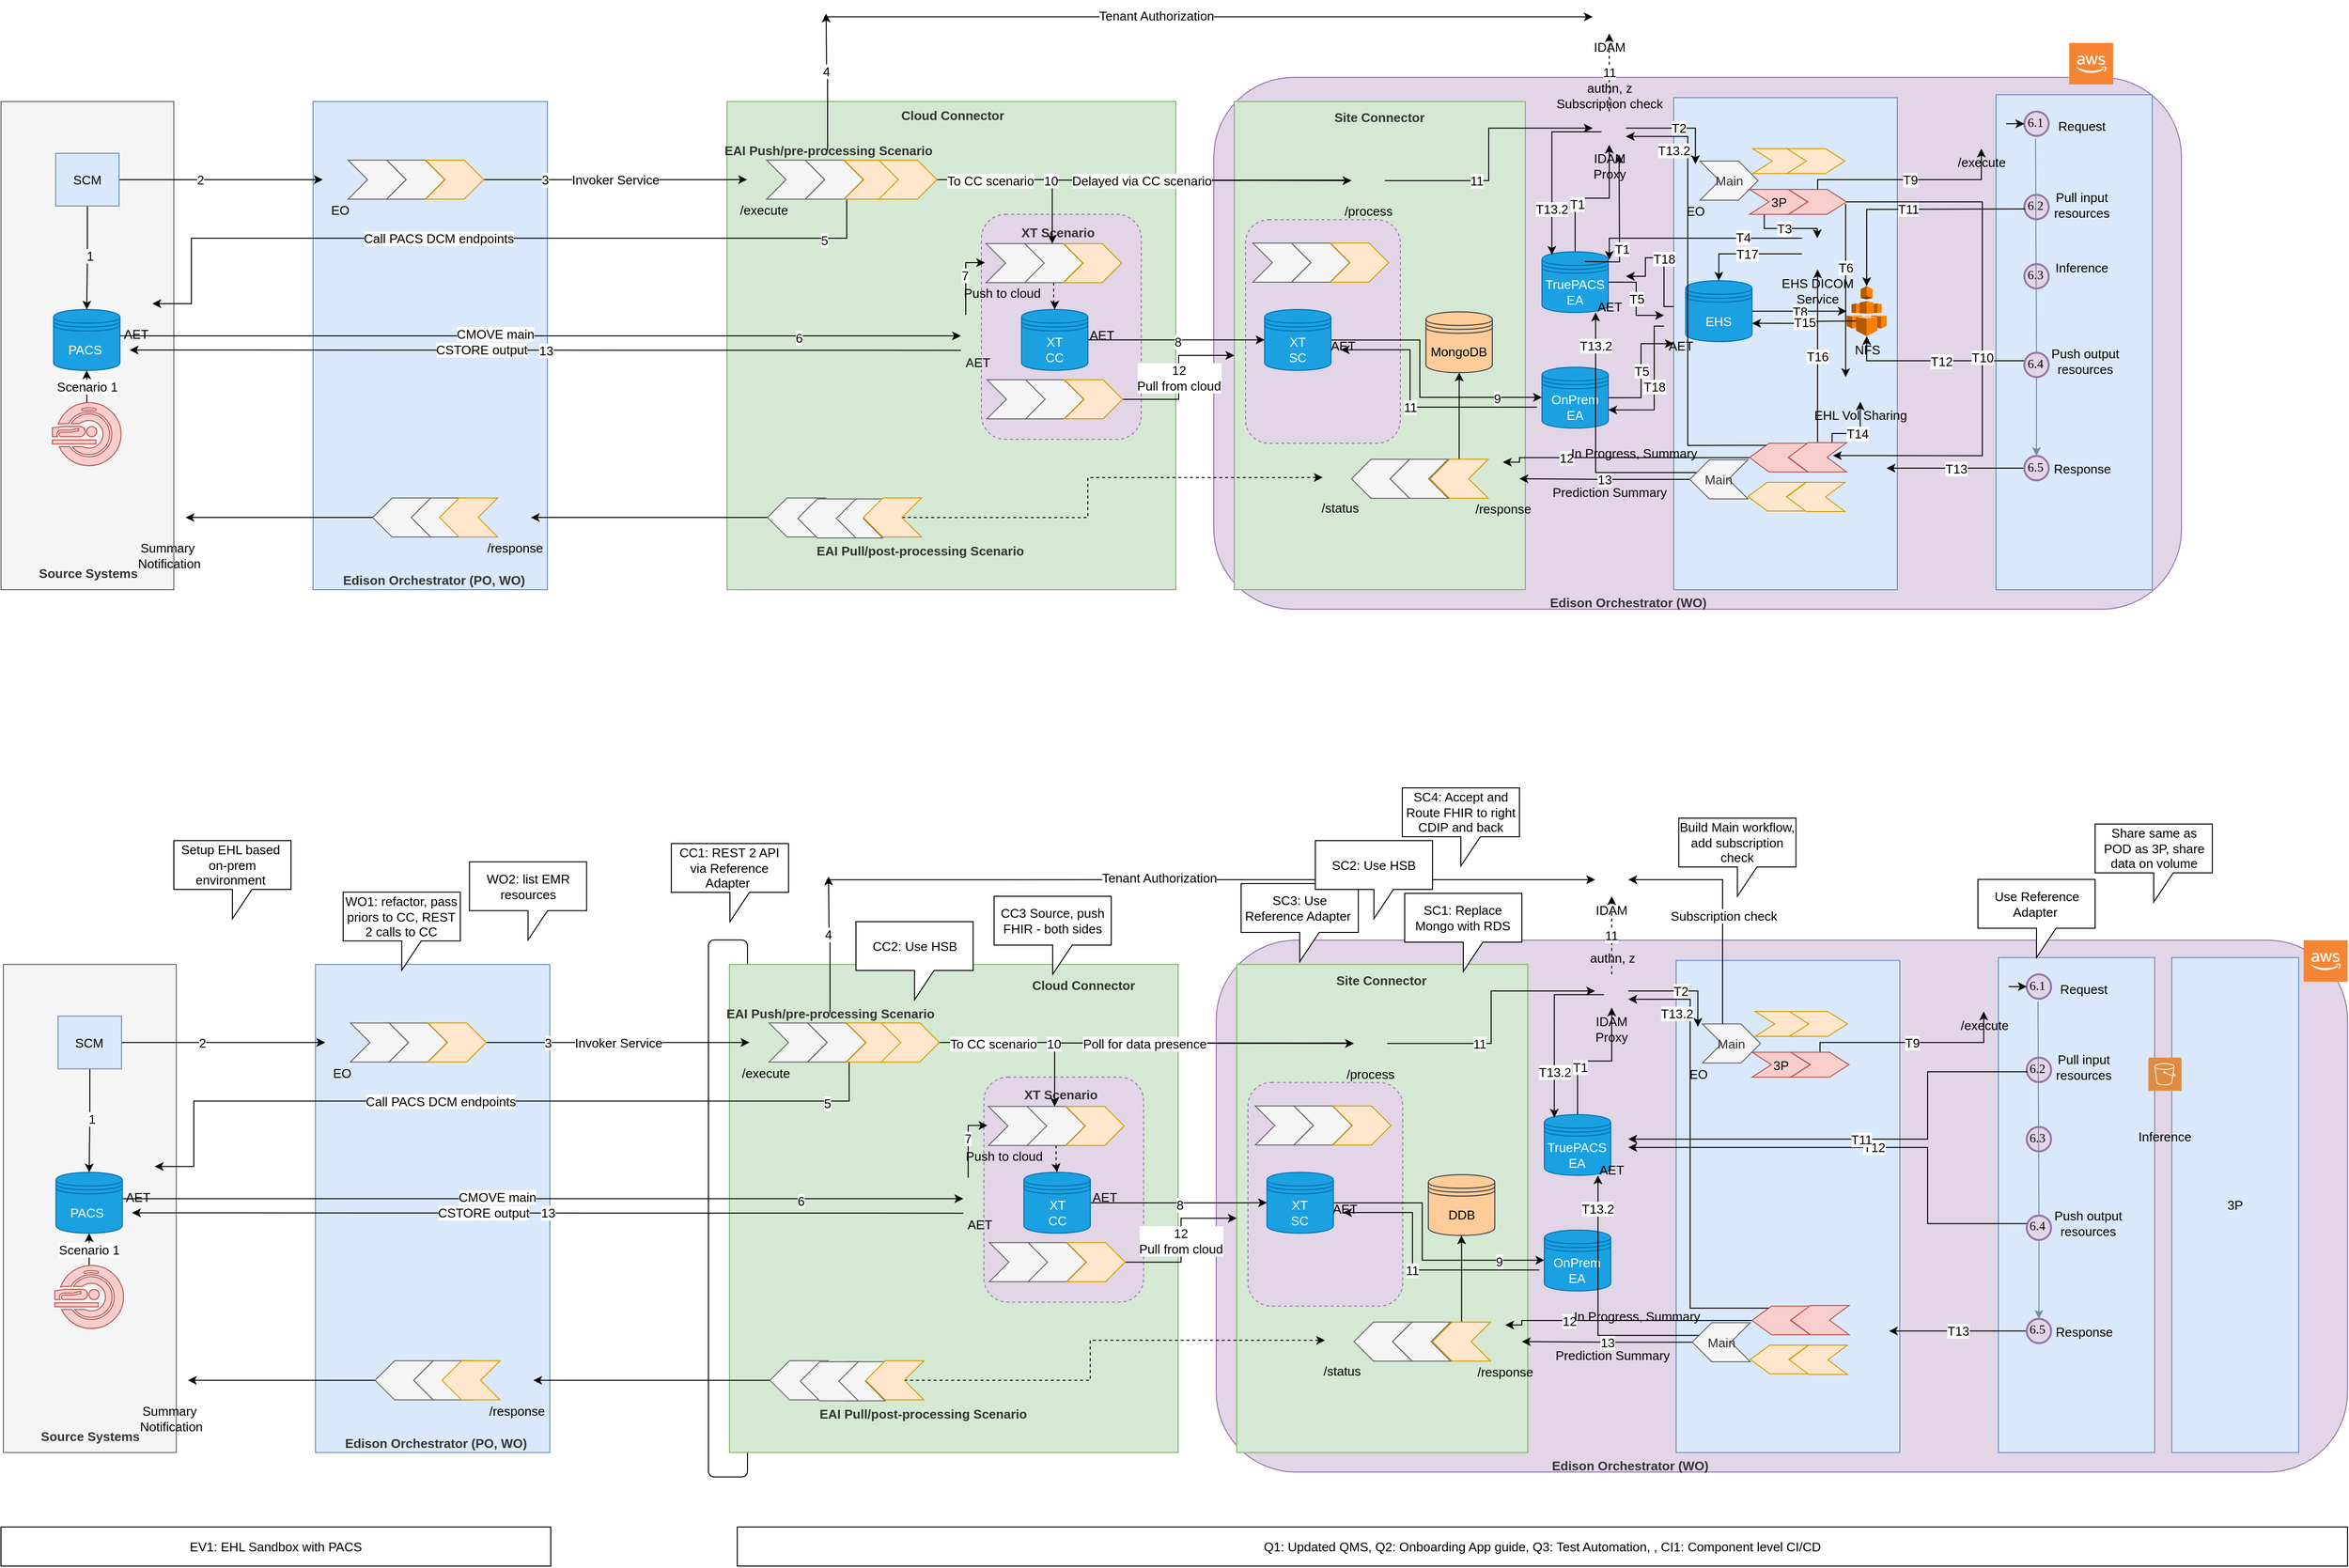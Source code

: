 <mxfile version="17.1.1" type="github">
  <diagram id="Tz2HhyrUHWOXNev4stH1" name="Page-2">
    <mxGraphModel dx="2237" dy="-109" grid="1" gridSize="10" guides="1" tooltips="1" connect="1" arrows="1" fold="1" page="0" pageScale="1" pageWidth="850" pageHeight="1100" math="0" shadow="0">
      <root>
        <mxCell id="myIwbRaZVC_E4C9uunCO-0" />
        <mxCell id="myIwbRaZVC_E4C9uunCO-1" parent="myIwbRaZVC_E4C9uunCO-0" />
        <mxCell id="KFF7oI3oYcerpHkxQwP5-1" value="" style="rounded=1;whiteSpace=wrap;html=1;labelBackgroundColor=none;fillColor=#e1d5e7;strokeColor=#9673a6;fontSize=13;" vertex="1" parent="myIwbRaZVC_E4C9uunCO-1">
          <mxGeometry x="1001.47" y="2399" width="1158.53" height="544.75" as="geometry" />
        </mxCell>
        <mxCell id="KFF7oI3oYcerpHkxQwP5-180" value="3P" style="rounded=0;whiteSpace=wrap;html=1;fillColor=#dae8fc;strokeColor=#6c8ebf;fontSize=13;" vertex="1" parent="myIwbRaZVC_E4C9uunCO-1">
          <mxGeometry x="1980" y="2416.75" width="130" height="507" as="geometry" />
        </mxCell>
        <mxCell id="KFF7oI3oYcerpHkxQwP5-170" value="" style="rounded=1;whiteSpace=wrap;html=1;fontSize=13;" vertex="1" parent="myIwbRaZVC_E4C9uunCO-1">
          <mxGeometry x="481.47" y="2398.75" width="40" height="550" as="geometry" />
        </mxCell>
        <mxCell id="nC5BWbBNHWPFv3tiznkC-10" value="" style="rounded=1;whiteSpace=wrap;html=1;labelBackgroundColor=none;fillColor=#e1d5e7;strokeColor=#9673a6;fontSize=13;" parent="myIwbRaZVC_E4C9uunCO-1" vertex="1">
          <mxGeometry x="999" y="1515.25" width="991" height="544.75" as="geometry" />
        </mxCell>
        <mxCell id="q525oqmR9Ik2567Cov87-82" value="" style="rounded=0;whiteSpace=wrap;html=1;fillColor=#d5e8d4;strokeColor=#82b366;fontSize=13;" parent="myIwbRaZVC_E4C9uunCO-1" vertex="1">
          <mxGeometry x="1020" y="1540" width="298" height="500" as="geometry" />
        </mxCell>
        <mxCell id="FsGYFDfkbAL3ZRBcVbpy-31" value="" style="rounded=1;whiteSpace=wrap;html=1;fillColor=#e1d5e7;dashed=1;strokeColor=#9673a6;fontSize=13;" parent="myIwbRaZVC_E4C9uunCO-1" vertex="1">
          <mxGeometry x="1031.5" y="1661" width="158.5" height="229" as="geometry" />
        </mxCell>
        <mxCell id="6MZSM7XvLLBCz90r0ZZN-89" value="" style="rounded=0;whiteSpace=wrap;html=1;fillColor=#dae8fc;strokeColor=#6c8ebf;fontSize=13;" parent="myIwbRaZVC_E4C9uunCO-1" vertex="1">
          <mxGeometry x="1470" y="1536" width="229" height="504" as="geometry" />
        </mxCell>
        <mxCell id="q525oqmR9Ik2567Cov87-46" value="" style="rounded=0;whiteSpace=wrap;html=1;fillColor=#d5e8d4;strokeColor=#82b366;fontSize=13;" parent="myIwbRaZVC_E4C9uunCO-1" vertex="1">
          <mxGeometry x="500.55" y="1540" width="459.45" height="500" as="geometry" />
        </mxCell>
        <mxCell id="6MZSM7XvLLBCz90r0ZZN-74" value="" style="rounded=1;whiteSpace=wrap;html=1;fillColor=#e1d5e7;dashed=1;strokeColor=#9673a6;fontSize=13;" parent="myIwbRaZVC_E4C9uunCO-1" vertex="1">
          <mxGeometry x="761" y="1655.54" width="163.72" height="230.46" as="geometry" />
        </mxCell>
        <mxCell id="q525oqmR9Ik2567Cov87-49" value="" style="rounded=0;whiteSpace=wrap;html=1;fillColor=#f5f5f5;strokeColor=#666666;fontColor=#333333;fontSize=13;" parent="myIwbRaZVC_E4C9uunCO-1" vertex="1">
          <mxGeometry x="-243" y="1540" width="177" height="500" as="geometry" />
        </mxCell>
        <mxCell id="q525oqmR9Ik2567Cov87-47" value="" style="rounded=0;whiteSpace=wrap;html=1;fillColor=#dae8fc;strokeColor=#6c8ebf;fontSize=13;" parent="myIwbRaZVC_E4C9uunCO-1" vertex="1">
          <mxGeometry x="76.59" y="1540" width="240" height="500" as="geometry" />
        </mxCell>
        <mxCell id="q525oqmR9Ik2567Cov87-51" value="Scenario 1" style="edgeStyle=orthogonalEdgeStyle;rounded=0;orthogonalLoop=1;jettySize=auto;html=1;entryX=0.5;entryY=1;entryDx=0;entryDy=0;fontSize=13;" parent="myIwbRaZVC_E4C9uunCO-1" source="6WOh82OjY7P1tJpJxM6a-67" target="q525oqmR9Ik2567Cov87-2" edge="1">
          <mxGeometry relative="1" as="geometry" />
        </mxCell>
        <mxCell id="6WOh82OjY7P1tJpJxM6a-67" value="" style="shape=mxgraph.signs.healthcare.mri;html=1;fillColor=#f8cecc;strokeColor=#b85450;verticalLabelPosition=bottom;verticalAlign=top;align=center;fontSize=13;" parent="myIwbRaZVC_E4C9uunCO-1" vertex="1">
          <mxGeometry x="-190.35" y="1848.39" width="70.35" height="64.61" as="geometry" />
        </mxCell>
        <mxCell id="q525oqmR9Ik2567Cov87-13" value="" style="edgeStyle=orthogonalEdgeStyle;rounded=0;orthogonalLoop=1;jettySize=auto;html=1;fontSize=13;" parent="myIwbRaZVC_E4C9uunCO-1" source="q525oqmR9Ik2567Cov87-2" target="q525oqmR9Ik2567Cov87-19" edge="1">
          <mxGeometry relative="1" as="geometry">
            <mxPoint x="149.59" y="1784.18" as="targetPoint" />
            <Array as="points">
              <mxPoint x="150" y="1780" />
              <mxPoint x="150" y="1780" />
            </Array>
          </mxGeometry>
        </mxCell>
        <mxCell id="q525oqmR9Ik2567Cov87-14" value="CMOVE main" style="edgeLabel;html=1;align=center;verticalAlign=middle;resizable=0;points=[];fontSize=13;" parent="q525oqmR9Ik2567Cov87-13" vertex="1" connectable="0">
          <mxGeometry x="-0.109" y="2" relative="1" as="geometry">
            <mxPoint as="offset" />
          </mxGeometry>
        </mxCell>
        <mxCell id="q525oqmR9Ik2567Cov87-68" value="6" style="edgeLabel;html=1;align=center;verticalAlign=middle;resizable=0;points=[];fontSize=13;" parent="q525oqmR9Ik2567Cov87-13" vertex="1" connectable="0">
          <mxGeometry x="0.613" y="-2" relative="1" as="geometry">
            <mxPoint as="offset" />
          </mxGeometry>
        </mxCell>
        <mxCell id="q525oqmR9Ik2567Cov87-2" value="PACS&amp;nbsp;" style="shape=datastore;whiteSpace=wrap;html=1;fontSize=13;fillColor=#1ba1e2;strokeColor=#006EAF;fontColor=#ffffff;" parent="myIwbRaZVC_E4C9uunCO-1" vertex="1">
          <mxGeometry x="-189.18" y="1753" width="68" height="62.36" as="geometry" />
        </mxCell>
        <mxCell id="q525oqmR9Ik2567Cov87-3" value="/execute" style="shape=image;html=1;verticalAlign=top;verticalLabelPosition=bottom;labelBackgroundColor=none;imageAspect=0;aspect=fixed;image=https://cdn4.iconfinder.com/data/icons/web-development-5/500/api-code-window-128.png;fontSize=13;" parent="myIwbRaZVC_E4C9uunCO-1" vertex="1">
          <mxGeometry x="521" y="1603" width="34" height="34" as="geometry" />
        </mxCell>
        <mxCell id="q525oqmR9Ik2567Cov87-10" value="Invoker Service" style="edgeStyle=orthogonalEdgeStyle;rounded=0;orthogonalLoop=1;jettySize=auto;html=1;entryX=0;entryY=0.5;entryDx=0;entryDy=0;exitX=1;exitY=0.5;exitDx=0;exitDy=0;fontSize=13;" parent="myIwbRaZVC_E4C9uunCO-1" source="q525oqmR9Ik2567Cov87-8" target="q525oqmR9Ik2567Cov87-3" edge="1">
          <mxGeometry relative="1" as="geometry">
            <mxPoint x="105.6" y="1720" as="targetPoint" />
            <Array as="points">
              <mxPoint x="390" y="1620" />
              <mxPoint x="390" y="1620" />
            </Array>
          </mxGeometry>
        </mxCell>
        <mxCell id="q525oqmR9Ik2567Cov87-69" value="3" style="edgeLabel;html=1;align=center;verticalAlign=middle;resizable=0;points=[];fontSize=13;" parent="q525oqmR9Ik2567Cov87-10" vertex="1" connectable="0">
          <mxGeometry x="-0.535" relative="1" as="geometry">
            <mxPoint as="offset" />
          </mxGeometry>
        </mxCell>
        <mxCell id="q525oqmR9Ik2567Cov87-5" value="" style="shape=step;perimeter=stepPerimeter;whiteSpace=wrap;html=1;fixedSize=1;fillColor=#f5f5f5;strokeColor=#666666;fontColor=#333333;fontSize=13;" parent="myIwbRaZVC_E4C9uunCO-1" vertex="1">
          <mxGeometry x="112.44" y="1600" width="59.5" height="40" as="geometry" />
        </mxCell>
        <mxCell id="q525oqmR9Ik2567Cov87-6" value="" style="shape=step;perimeter=stepPerimeter;whiteSpace=wrap;html=1;fixedSize=1;fillColor=#f5f5f5;strokeColor=#666666;fontColor=#333333;fontSize=13;" parent="myIwbRaZVC_E4C9uunCO-1" vertex="1">
          <mxGeometry x="152.04" y="1600" width="59.5" height="40" as="geometry" />
        </mxCell>
        <mxCell id="q525oqmR9Ik2567Cov87-8" value="" style="shape=step;perimeter=stepPerimeter;whiteSpace=wrap;html=1;fixedSize=1;fillColor=#ffe6cc;strokeColor=#d79b00;fontSize=13;" parent="myIwbRaZVC_E4C9uunCO-1" vertex="1">
          <mxGeometry x="191.94" y="1600" width="59.5" height="40" as="geometry" />
        </mxCell>
        <mxCell id="q525oqmR9Ik2567Cov87-11" value="Call PACS DCM endpoints" style="edgeStyle=orthogonalEdgeStyle;rounded=0;orthogonalLoop=1;jettySize=auto;html=1;exitX=0.75;exitY=1;exitDx=0;exitDy=0;fontSize=13;" parent="myIwbRaZVC_E4C9uunCO-1" source="q525oqmR9Ik2567Cov87-37" target="q525oqmR9Ik2567Cov87-15" edge="1">
          <mxGeometry x="0.124" relative="1" as="geometry">
            <mxPoint x="115.7" y="1650" as="sourcePoint" />
            <mxPoint x="-44.68" y="1740" as="targetPoint" />
            <Array as="points">
              <mxPoint x="623" y="1680" />
              <mxPoint x="-48" y="1680" />
              <mxPoint x="-48" y="1747" />
            </Array>
            <mxPoint as="offset" />
          </mxGeometry>
        </mxCell>
        <mxCell id="q525oqmR9Ik2567Cov87-67" value="5" style="edgeLabel;html=1;align=center;verticalAlign=middle;resizable=0;points=[];fontSize=13;" parent="q525oqmR9Ik2567Cov87-11" vertex="1" connectable="0">
          <mxGeometry x="-0.839" y="2" relative="1" as="geometry">
            <mxPoint as="offset" />
          </mxGeometry>
        </mxCell>
        <mxCell id="q525oqmR9Ik2567Cov87-15" value="AET" style="shape=image;html=1;verticalAlign=top;verticalLabelPosition=bottom;labelBackgroundColor=none;imageAspect=0;aspect=fixed;image=https://cdn4.iconfinder.com/data/icons/web-development-5/500/api-code-window-128.png;fontSize=13;" parent="myIwbRaZVC_E4C9uunCO-1" vertex="1">
          <mxGeometry x="-122.0" y="1730" width="34" height="34" as="geometry" />
        </mxCell>
        <mxCell id="r5pqU8U0AgEEiw9FuOvZ-11" value="" style="edgeStyle=orthogonalEdgeStyle;rounded=0;orthogonalLoop=1;jettySize=auto;html=1;entryX=0;entryY=0.5;entryDx=0;entryDy=0;fontSize=13;" parent="myIwbRaZVC_E4C9uunCO-1" source="q525oqmR9Ik2567Cov87-19" target="u3qSGLMM-_wDBJlbKK_Q-0" edge="1">
          <mxGeometry relative="1" as="geometry">
            <Array as="points">
              <mxPoint x="745" y="1705" />
            </Array>
          </mxGeometry>
        </mxCell>
        <mxCell id="r5pqU8U0AgEEiw9FuOvZ-12" value="7" style="edgeLabel;html=1;align=center;verticalAlign=middle;resizable=0;points=[];fontSize=13;" parent="r5pqU8U0AgEEiw9FuOvZ-11" connectable="0" vertex="1">
          <mxGeometry x="0.134" y="1" relative="1" as="geometry">
            <mxPoint y="1" as="offset" />
          </mxGeometry>
        </mxCell>
        <mxCell id="q525oqmR9Ik2567Cov87-19" value="AET" style="shape=image;html=1;verticalAlign=top;verticalLabelPosition=bottom;labelBackgroundColor=none;imageAspect=0;aspect=fixed;image=https://cdn4.iconfinder.com/data/icons/web-development-5/500/api-code-window-128.png;fontSize=13;" parent="myIwbRaZVC_E4C9uunCO-1" vertex="1">
          <mxGeometry x="740" y="1758.5" width="34" height="34" as="geometry" />
        </mxCell>
        <mxCell id="q525oqmR9Ik2567Cov87-63" value="" style="edgeStyle=orthogonalEdgeStyle;rounded=0;orthogonalLoop=1;jettySize=auto;html=1;entryX=0;entryY=0.5;entryDx=0;entryDy=0;fontSize=13;" parent="myIwbRaZVC_E4C9uunCO-1" source="q525oqmR9Ik2567Cov87-28" target="q525oqmR9Ik2567Cov87-83" edge="1">
          <mxGeometry relative="1" as="geometry">
            <mxPoint x="936" y="1784" as="targetPoint" />
          </mxGeometry>
        </mxCell>
        <mxCell id="q525oqmR9Ik2567Cov87-75" value="8" style="edgeLabel;html=1;align=center;verticalAlign=middle;resizable=0;points=[];fontSize=13;" parent="q525oqmR9Ik2567Cov87-63" vertex="1" connectable="0">
          <mxGeometry x="-0.002" y="-2" relative="1" as="geometry">
            <mxPoint x="1" as="offset" />
          </mxGeometry>
        </mxCell>
        <mxCell id="q525oqmR9Ik2567Cov87-28" value="XT&lt;br style=&quot;font-size: 13px;&quot;&gt;CC" style="shape=datastore;whiteSpace=wrap;html=1;fontSize=13;fillColor=#1ba1e2;strokeColor=#006EAF;fontColor=#ffffff;" parent="myIwbRaZVC_E4C9uunCO-1" vertex="1">
          <mxGeometry x="802.07" y="1753" width="68" height="62.36" as="geometry" />
        </mxCell>
        <mxCell id="q525oqmR9Ik2567Cov87-30" value="AET" style="shape=image;html=1;verticalAlign=top;verticalLabelPosition=bottom;labelBackgroundColor=none;imageAspect=0;aspect=fixed;image=https://cdn4.iconfinder.com/data/icons/web-development-5/500/api-code-window-128.png;fontSize=13;" parent="myIwbRaZVC_E4C9uunCO-1" vertex="1">
          <mxGeometry x="867.42" y="1730.54" width="34" height="34" as="geometry" />
        </mxCell>
        <mxCell id="q525oqmR9Ik2567Cov87-32" value="" style="edgeStyle=orthogonalEdgeStyle;rounded=0;orthogonalLoop=1;jettySize=auto;html=1;fontSize=13;" parent="myIwbRaZVC_E4C9uunCO-1" source="q525oqmR9Ik2567Cov87-31" target="q525oqmR9Ik2567Cov87-2" edge="1">
          <mxGeometry relative="1" as="geometry" />
        </mxCell>
        <mxCell id="q525oqmR9Ik2567Cov87-65" value="1" style="edgeLabel;html=1;align=center;verticalAlign=middle;resizable=0;points=[];fontSize=13;" parent="q525oqmR9Ik2567Cov87-32" vertex="1" connectable="0">
          <mxGeometry x="-0.044" y="2" relative="1" as="geometry">
            <mxPoint as="offset" />
          </mxGeometry>
        </mxCell>
        <mxCell id="q525oqmR9Ik2567Cov87-35" value="" style="edgeStyle=orthogonalEdgeStyle;rounded=0;orthogonalLoop=1;jettySize=auto;html=1;entryX=0;entryY=0.5;entryDx=0;entryDy=0;fontSize=13;" parent="myIwbRaZVC_E4C9uunCO-1" source="q525oqmR9Ik2567Cov87-31" target="q525oqmR9Ik2567Cov87-33" edge="1">
          <mxGeometry relative="1" as="geometry">
            <mxPoint x="-1.18" y="1623" as="targetPoint" />
          </mxGeometry>
        </mxCell>
        <mxCell id="q525oqmR9Ik2567Cov87-66" value="2" style="edgeLabel;html=1;align=center;verticalAlign=middle;resizable=0;points=[];fontSize=13;" parent="q525oqmR9Ik2567Cov87-35" vertex="1" connectable="0">
          <mxGeometry x="-0.209" relative="1" as="geometry">
            <mxPoint as="offset" />
          </mxGeometry>
        </mxCell>
        <mxCell id="q525oqmR9Ik2567Cov87-31" value="SCM" style="rounded=0;whiteSpace=wrap;html=1;fillColor=#dae8fc;strokeColor=#6c8ebf;fontSize=13;" parent="myIwbRaZVC_E4C9uunCO-1" vertex="1">
          <mxGeometry x="-187" y="1593" width="65" height="54" as="geometry" />
        </mxCell>
        <mxCell id="q525oqmR9Ik2567Cov87-33" value="EO" style="shape=image;html=1;verticalAlign=top;verticalLabelPosition=bottom;labelBackgroundColor=none;imageAspect=0;aspect=fixed;image=https://cdn4.iconfinder.com/data/icons/web-development-5/500/api-code-window-128.png;fontSize=13;" parent="myIwbRaZVC_E4C9uunCO-1" vertex="1">
          <mxGeometry x="86.59" y="1603" width="34" height="34" as="geometry" />
        </mxCell>
        <mxCell id="q525oqmR9Ik2567Cov87-36" value="" style="shape=step;perimeter=stepPerimeter;whiteSpace=wrap;html=1;fixedSize=1;fillColor=#f5f5f5;strokeColor=#666666;fontColor=#333333;fontSize=13;" parent="myIwbRaZVC_E4C9uunCO-1" vertex="1">
          <mxGeometry x="541.05" y="1600" width="59.5" height="40" as="geometry" />
        </mxCell>
        <mxCell id="q525oqmR9Ik2567Cov87-37" value="" style="shape=step;perimeter=stepPerimeter;whiteSpace=wrap;html=1;fixedSize=1;fillColor=#f5f5f5;strokeColor=#666666;fontColor=#333333;fontSize=13;" parent="myIwbRaZVC_E4C9uunCO-1" vertex="1">
          <mxGeometry x="580.65" y="1600" width="59.5" height="40" as="geometry" />
        </mxCell>
        <mxCell id="q525oqmR9Ik2567Cov87-38" value="" style="shape=step;perimeter=stepPerimeter;whiteSpace=wrap;html=1;fixedSize=1;fillColor=#ffe6cc;strokeColor=#d79b00;fontSize=13;" parent="myIwbRaZVC_E4C9uunCO-1" vertex="1">
          <mxGeometry x="620.55" y="1600" width="59.5" height="40" as="geometry" />
        </mxCell>
        <mxCell id="q525oqmR9Ik2567Cov87-54" value="Cloud&amp;nbsp;Connector&amp;nbsp;" style="text;html=1;align=center;verticalAlign=middle;resizable=0;points=[];autosize=1;fontStyle=1;fontSize=13;labelBackgroundColor=none;fontColor=#333333;" parent="myIwbRaZVC_E4C9uunCO-1" vertex="1">
          <mxGeometry x="673.32" y="1544" width="119" height="20" as="geometry" />
        </mxCell>
        <mxCell id="q525oqmR9Ik2567Cov87-55" value="&lt;span style=&quot;font-size: 13px;&quot;&gt;Edison&amp;nbsp;&lt;/span&gt;&lt;span style=&quot;font-size: 13px;&quot;&gt;Orchestrator (PO, WO)&lt;/span&gt;" style="text;html=1;align=center;verticalAlign=middle;resizable=0;points=[];autosize=1;fontStyle=1;fontSize=13;labelBackgroundColor=none;fontColor=#333333;" parent="myIwbRaZVC_E4C9uunCO-1" vertex="1">
          <mxGeometry x="101.39" y="2020" width="197" height="20" as="geometry" />
        </mxCell>
        <mxCell id="q525oqmR9Ik2567Cov87-56" value="&lt;span style=&quot;font-size: 13px;&quot;&gt;Source Systems&lt;/span&gt;" style="text;html=1;align=center;verticalAlign=middle;resizable=0;points=[];autosize=1;fontStyle=1;fontSize=13;labelBackgroundColor=none;fontColor=#333333;" parent="myIwbRaZVC_E4C9uunCO-1" vertex="1">
          <mxGeometry x="-210" y="2013" width="111" height="20" as="geometry" />
        </mxCell>
        <mxCell id="q525oqmR9Ik2567Cov87-57" value="" style="shape=step;perimeter=stepPerimeter;whiteSpace=wrap;html=1;fixedSize=1;fillColor=#f5f5f5;strokeColor=#666666;fontColor=#333333;fontSize=13;" parent="myIwbRaZVC_E4C9uunCO-1" vertex="1">
          <mxGeometry x="765.72" y="1685.54" width="61" height="40" as="geometry" />
        </mxCell>
        <mxCell id="u3qSGLMM-_wDBJlbKK_Q-5" value="" style="edgeStyle=orthogonalEdgeStyle;rounded=0;orthogonalLoop=1;jettySize=auto;html=1;dashed=1;entryX=0.5;entryY=0;entryDx=0;entryDy=0;fontSize=13;" parent="myIwbRaZVC_E4C9uunCO-1" source="q525oqmR9Ik2567Cov87-58" target="q525oqmR9Ik2567Cov87-28" edge="1">
          <mxGeometry relative="1" as="geometry" />
        </mxCell>
        <mxCell id="q525oqmR9Ik2567Cov87-58" value="" style="shape=step;perimeter=stepPerimeter;whiteSpace=wrap;html=1;fixedSize=1;fillColor=#f5f5f5;strokeColor=#666666;fontColor=#333333;fontSize=13;" parent="myIwbRaZVC_E4C9uunCO-1" vertex="1">
          <mxGeometry x="805.32" y="1685.54" width="59.5" height="40" as="geometry" />
        </mxCell>
        <mxCell id="q525oqmR9Ik2567Cov87-59" value="" style="shape=step;perimeter=stepPerimeter;whiteSpace=wrap;html=1;fixedSize=1;fillColor=#ffe6cc;strokeColor=#d79b00;fontSize=13;" parent="myIwbRaZVC_E4C9uunCO-1" vertex="1">
          <mxGeometry x="845.22" y="1685.54" width="59.5" height="40" as="geometry" />
        </mxCell>
        <mxCell id="q525oqmR9Ik2567Cov87-60" value="&lt;font style=&quot;font-size: 13px;&quot;&gt;XT Scenario&lt;/font&gt;" style="text;html=1;align=center;verticalAlign=middle;resizable=0;points=[];autosize=1;fontStyle=1;fontSize=13;labelBackgroundColor=none;fontColor=#333333;" parent="myIwbRaZVC_E4C9uunCO-1" vertex="1">
          <mxGeometry x="796.92" y="1663.54" width="85" height="20" as="geometry" />
        </mxCell>
        <mxCell id="r5pqU8U0AgEEiw9FuOvZ-8" value="" style="edgeStyle=orthogonalEdgeStyle;rounded=0;orthogonalLoop=1;jettySize=auto;html=1;exitX=0.5;exitY=0.5;exitDx=0;exitDy=0;exitPerimeter=0;fontSize=13;" parent="myIwbRaZVC_E4C9uunCO-1" source="q525oqmR9Ik2567Cov87-61" edge="1">
          <mxGeometry relative="1" as="geometry">
            <mxPoint x="602" y="1450" as="targetPoint" />
          </mxGeometry>
        </mxCell>
        <mxCell id="r5pqU8U0AgEEiw9FuOvZ-9" value="4" style="edgeLabel;html=1;align=center;verticalAlign=middle;resizable=0;points=[];fontSize=13;" parent="r5pqU8U0AgEEiw9FuOvZ-8" connectable="0" vertex="1">
          <mxGeometry x="0.165" y="1" relative="1" as="geometry">
            <mxPoint as="offset" />
          </mxGeometry>
        </mxCell>
        <mxCell id="q525oqmR9Ik2567Cov87-61" value="&lt;font style=&quot;font-size: 13px;&quot;&gt;EAI Push/pre-processing Scenario&lt;/font&gt;" style="text;html=1;align=center;verticalAlign=middle;resizable=0;points=[];autosize=1;fontStyle=1;fontSize=13;labelBackgroundColor=none;fontColor=#333333;" parent="myIwbRaZVC_E4C9uunCO-1" vertex="1">
          <mxGeometry x="492" y="1580" width="223" height="20" as="geometry" />
        </mxCell>
        <mxCell id="q525oqmR9Ik2567Cov87-80" value="" style="edgeStyle=orthogonalEdgeStyle;rounded=0;orthogonalLoop=1;jettySize=auto;html=1;entryX=0.431;entryY=1.103;entryDx=0;entryDy=0;entryPerimeter=0;fontSize=13;" parent="myIwbRaZVC_E4C9uunCO-1" source="q525oqmR9Ik2567Cov87-76" target="q525oqmR9Ik2567Cov87-60" edge="1">
          <mxGeometry relative="1" as="geometry">
            <mxPoint x="815.5" y="1620" as="targetPoint" />
          </mxGeometry>
        </mxCell>
        <mxCell id="q525oqmR9Ik2567Cov87-81" value="10" style="edgeLabel;html=1;align=center;verticalAlign=middle;resizable=0;points=[];fontSize=13;" parent="q525oqmR9Ik2567Cov87-80" vertex="1" connectable="0">
          <mxGeometry x="0.257" y="-1" relative="1" as="geometry">
            <mxPoint x="1" as="offset" />
          </mxGeometry>
        </mxCell>
        <mxCell id="R7VJXDeurN7EVdI3svxh-6" value="To CC scenario" style="edgeLabel;html=1;align=center;verticalAlign=middle;resizable=0;points=[];fontSize=13;" parent="q525oqmR9Ik2567Cov87-80" vertex="1" connectable="0">
          <mxGeometry x="-0.648" y="-1" relative="1" as="geometry">
            <mxPoint x="22" as="offset" />
          </mxGeometry>
        </mxCell>
        <mxCell id="FsGYFDfkbAL3ZRBcVbpy-36" value="" style="edgeStyle=orthogonalEdgeStyle;rounded=0;orthogonalLoop=1;jettySize=auto;html=1;entryX=0;entryY=0.5;entryDx=0;entryDy=0;dashed=1;exitX=0;exitY=0.5;exitDx=0;exitDy=0;fontSize=13;" parent="myIwbRaZVC_E4C9uunCO-1" source="hUA2dAzTewmcBaVwPkn6-7" target="FsGYFDfkbAL3ZRBcVbpy-32" edge="1">
          <mxGeometry relative="1" as="geometry">
            <Array as="points">
              <mxPoint x="870" y="1967" />
              <mxPoint x="870" y="1925" />
            </Array>
            <mxPoint x="634.425" y="1881" as="sourcePoint" />
          </mxGeometry>
        </mxCell>
        <mxCell id="q525oqmR9Ik2567Cov87-76" value="" style="shape=step;perimeter=stepPerimeter;whiteSpace=wrap;html=1;fixedSize=1;fillColor=#ffe6cc;strokeColor=#d79b00;fontSize=13;" parent="myIwbRaZVC_E4C9uunCO-1" vertex="1">
          <mxGeometry x="656" y="1600" width="59.5" height="40" as="geometry" />
        </mxCell>
        <mxCell id="q525oqmR9Ik2567Cov87-78" value="/process" style="shape=image;html=1;verticalAlign=top;verticalLabelPosition=bottom;labelBackgroundColor=none;imageAspect=0;aspect=fixed;image=https://cdn4.iconfinder.com/data/icons/web-development-5/500/api-code-window-128.png;fontSize=13;" parent="myIwbRaZVC_E4C9uunCO-1" vertex="1">
          <mxGeometry x="1140" y="1604" width="34" height="34" as="geometry" />
        </mxCell>
        <mxCell id="q525oqmR9Ik2567Cov87-87" value="" style="edgeStyle=orthogonalEdgeStyle;rounded=0;orthogonalLoop=1;jettySize=auto;html=1;fontSize=13;" parent="myIwbRaZVC_E4C9uunCO-1" source="q525oqmR9Ik2567Cov87-83" target="q525oqmR9Ik2567Cov87-86" edge="1">
          <mxGeometry relative="1" as="geometry">
            <Array as="points">
              <mxPoint x="1210" y="1784" />
              <mxPoint x="1210" y="1843" />
            </Array>
          </mxGeometry>
        </mxCell>
        <mxCell id="r5pqU8U0AgEEiw9FuOvZ-14" value="9" style="edgeLabel;html=1;align=center;verticalAlign=middle;resizable=0;points=[];fontSize=13;" parent="q525oqmR9Ik2567Cov87-87" connectable="0" vertex="1">
          <mxGeometry x="0.665" y="-1" relative="1" as="geometry">
            <mxPoint as="offset" />
          </mxGeometry>
        </mxCell>
        <mxCell id="q525oqmR9Ik2567Cov87-83" value="XT&lt;br style=&quot;font-size: 13px;&quot;&gt;SC" style="shape=datastore;whiteSpace=wrap;html=1;fontSize=13;fillColor=#1ba1e2;strokeColor=#006EAF;fontColor=#ffffff;" parent="myIwbRaZVC_E4C9uunCO-1" vertex="1">
          <mxGeometry x="1051" y="1753" width="68" height="62.36" as="geometry" />
        </mxCell>
        <mxCell id="q525oqmR9Ik2567Cov87-84" value="Site Connector&amp;nbsp;" style="text;html=1;align=center;verticalAlign=middle;resizable=0;points=[];autosize=1;fontStyle=1;fontSize=13;labelBackgroundColor=none;fontColor=#333333;" parent="myIwbRaZVC_E4C9uunCO-1" vertex="1">
          <mxGeometry x="1117" y="1546" width="106" height="20" as="geometry" />
        </mxCell>
        <mxCell id="nC5BWbBNHWPFv3tiznkC-6" value="T5" style="edgeStyle=orthogonalEdgeStyle;rounded=0;orthogonalLoop=1;jettySize=auto;html=1;entryX=0;entryY=0.5;entryDx=0;entryDy=0;fontSize=13;" parent="myIwbRaZVC_E4C9uunCO-1" source="q525oqmR9Ik2567Cov87-85" target="nC5BWbBNHWPFv3tiznkC-7" edge="1">
          <mxGeometry relative="1" as="geometry">
            <mxPoint x="1450" y="1790" as="targetPoint" />
          </mxGeometry>
        </mxCell>
        <mxCell id="r5pqU8U0AgEEiw9FuOvZ-15" value="" style="edgeStyle=orthogonalEdgeStyle;rounded=0;orthogonalLoop=1;jettySize=auto;html=1;fontSize=13;" parent="myIwbRaZVC_E4C9uunCO-1" source="q525oqmR9Ik2567Cov87-85" target="oseVc4HdwnWh8EgqZ8Fy-0" edge="1">
          <mxGeometry relative="1" as="geometry" />
        </mxCell>
        <mxCell id="r5pqU8U0AgEEiw9FuOvZ-16" value="T1" style="edgeLabel;html=1;align=center;verticalAlign=middle;resizable=0;points=[];fontSize=13;" parent="r5pqU8U0AgEEiw9FuOvZ-15" connectable="0" vertex="1">
          <mxGeometry x="-0.325" y="-2" relative="1" as="geometry">
            <mxPoint as="offset" />
          </mxGeometry>
        </mxCell>
        <mxCell id="q525oqmR9Ik2567Cov87-85" value="TruePACS EA" style="shape=datastore;whiteSpace=wrap;html=1;fontSize=13;fillColor=#1ba1e2;strokeColor=#006EAF;fontColor=#ffffff;" parent="myIwbRaZVC_E4C9uunCO-1" vertex="1">
          <mxGeometry x="1335" y="1693.82" width="68" height="62.36" as="geometry" />
        </mxCell>
        <mxCell id="r5pqU8U0AgEEiw9FuOvZ-17" value="T5" style="edgeStyle=orthogonalEdgeStyle;rounded=0;orthogonalLoop=1;jettySize=auto;html=1;fontSize=13;" parent="myIwbRaZVC_E4C9uunCO-1" source="q525oqmR9Ik2567Cov87-86" target="6MZSM7XvLLBCz90r0ZZN-89" edge="1">
          <mxGeometry relative="1" as="geometry" />
        </mxCell>
        <mxCell id="q525oqmR9Ik2567Cov87-86" value="OnPrem&lt;br style=&quot;font-size: 13px;&quot;&gt;EA" style="shape=datastore;whiteSpace=wrap;html=1;fontSize=13;fillColor=#1ba1e2;strokeColor=#006EAF;fontColor=#ffffff;" parent="myIwbRaZVC_E4C9uunCO-1" vertex="1">
          <mxGeometry x="1335" y="1812.18" width="68" height="62.36" as="geometry" />
        </mxCell>
        <mxCell id="6MZSM7XvLLBCz90r0ZZN-0" value="" style="outlineConnect=0;dashed=0;verticalLabelPosition=bottom;verticalAlign=top;align=center;html=1;shape=mxgraph.aws3.cloud_2;fillColor=#F58534;gradientColor=none;fontSize=13;" parent="myIwbRaZVC_E4C9uunCO-1" vertex="1">
          <mxGeometry x="1875" y="1480" width="45" height="42.5" as="geometry" />
        </mxCell>
        <mxCell id="6MZSM7XvLLBCz90r0ZZN-103" value="" style="edgeStyle=orthogonalEdgeStyle;rounded=0;orthogonalLoop=1;jettySize=auto;html=1;entryX=0;entryY=0.5;entryDx=0;entryDy=0;exitX=1;exitY=0.5;exitDx=0;exitDy=0;fontSize=13;" parent="myIwbRaZVC_E4C9uunCO-1" source="q525oqmR9Ik2567Cov87-78" target="oseVc4HdwnWh8EgqZ8Fy-0" edge="1">
          <mxGeometry relative="1" as="geometry">
            <mxPoint x="1280" y="1620" as="sourcePoint" />
          </mxGeometry>
        </mxCell>
        <mxCell id="r5pqU8U0AgEEiw9FuOvZ-18" value="11" style="edgeLabel;html=1;align=center;verticalAlign=middle;resizable=0;points=[];fontSize=13;" parent="6MZSM7XvLLBCz90r0ZZN-103" connectable="0" vertex="1">
          <mxGeometry x="-0.297" relative="1" as="geometry">
            <mxPoint as="offset" />
          </mxGeometry>
        </mxCell>
        <mxCell id="6MZSM7XvLLBCz90r0ZZN-86" value="" style="shape=step;perimeter=stepPerimeter;whiteSpace=wrap;html=1;fixedSize=1;fillColor=#f5f5f5;strokeColor=#666666;fontColor=#333333;fontSize=13;" parent="myIwbRaZVC_E4C9uunCO-1" vertex="1">
          <mxGeometry x="1039" y="1685" width="59.5" height="40" as="geometry" />
        </mxCell>
        <mxCell id="6MZSM7XvLLBCz90r0ZZN-87" value="" style="shape=step;perimeter=stepPerimeter;whiteSpace=wrap;html=1;fixedSize=1;fillColor=#f5f5f5;strokeColor=#666666;fontColor=#333333;fontSize=13;" parent="myIwbRaZVC_E4C9uunCO-1" vertex="1">
          <mxGeometry x="1078.6" y="1685" width="59.5" height="40" as="geometry" />
        </mxCell>
        <mxCell id="6MZSM7XvLLBCz90r0ZZN-88" value="" style="shape=step;perimeter=stepPerimeter;whiteSpace=wrap;html=1;fixedSize=1;fillColor=#ffe6cc;strokeColor=#d79b00;fontSize=13;" parent="myIwbRaZVC_E4C9uunCO-1" vertex="1">
          <mxGeometry x="1118.5" y="1685" width="59.5" height="40" as="geometry" />
        </mxCell>
        <mxCell id="6MZSM7XvLLBCz90r0ZZN-92" value="Main" style="shape=step;perimeter=stepPerimeter;whiteSpace=wrap;html=1;fixedSize=1;fillColor=#f5f5f5;strokeColor=#666666;fontColor=#333333;fontSize=13;" parent="myIwbRaZVC_E4C9uunCO-1" vertex="1">
          <mxGeometry x="1496.9" y="1601" width="59.5" height="40" as="geometry" />
        </mxCell>
        <mxCell id="nC5BWbBNHWPFv3tiznkC-4" value="T3" style="edgeStyle=orthogonalEdgeStyle;rounded=0;orthogonalLoop=1;jettySize=auto;html=1;exitX=0;exitY=0.75;exitDx=0;exitDy=0;fontSize=13;" parent="myIwbRaZVC_E4C9uunCO-1" source="6MZSM7XvLLBCz90r0ZZN-93" target="nC5BWbBNHWPFv3tiznkC-3" edge="1">
          <mxGeometry relative="1" as="geometry">
            <Array as="points">
              <mxPoint x="1563" y="1670" />
              <mxPoint x="1617" y="1670" />
            </Array>
          </mxGeometry>
        </mxCell>
        <mxCell id="6MZSM7XvLLBCz90r0ZZN-93" value="3P" style="shape=step;perimeter=stepPerimeter;whiteSpace=wrap;html=1;fixedSize=1;fillColor=#f8cecc;strokeColor=#b85450;fontSize=13;" parent="myIwbRaZVC_E4C9uunCO-1" vertex="1">
          <mxGeometry x="1547.65" y="1630" width="59.5" height="25.54" as="geometry" />
        </mxCell>
        <mxCell id="FsGYFDfkbAL3ZRBcVbpy-15" value="T9" style="edgeStyle=orthogonalEdgeStyle;rounded=0;orthogonalLoop=1;jettySize=auto;html=1;fontSize=13;" parent="myIwbRaZVC_E4C9uunCO-1" source="6MZSM7XvLLBCz90r0ZZN-94" target="FsGYFDfkbAL3ZRBcVbpy-1" edge="1">
          <mxGeometry x="-0.003" relative="1" as="geometry">
            <Array as="points">
              <mxPoint x="1617" y="1620" />
              <mxPoint x="1785" y="1620" />
            </Array>
            <mxPoint as="offset" />
          </mxGeometry>
        </mxCell>
        <mxCell id="6MZSM7XvLLBCz90r0ZZN-94" value="" style="shape=step;perimeter=stepPerimeter;whiteSpace=wrap;html=1;fixedSize=1;fillColor=#f8cecc;strokeColor=#b85450;fontSize=13;" parent="myIwbRaZVC_E4C9uunCO-1" vertex="1">
          <mxGeometry x="1587.55" y="1630" width="59.5" height="25.54" as="geometry" />
        </mxCell>
        <mxCell id="6MZSM7XvLLBCz90r0ZZN-98" value="AET" style="shape=image;html=1;verticalAlign=top;verticalLabelPosition=bottom;labelBackgroundColor=none;imageAspect=0;aspect=fixed;image=https://cdn4.iconfinder.com/data/icons/web-development-5/500/api-code-window-128.png;fontSize=13;" parent="myIwbRaZVC_E4C9uunCO-1" vertex="1">
          <mxGeometry x="1114" y="1742" width="34" height="34" as="geometry" />
        </mxCell>
        <mxCell id="6MZSM7XvLLBCz90r0ZZN-99" value="EO" style="shape=image;html=1;verticalAlign=top;verticalLabelPosition=bottom;labelBackgroundColor=none;imageAspect=0;aspect=fixed;image=https://cdn4.iconfinder.com/data/icons/web-development-5/500/api-code-window-128.png;fontSize=13;" parent="myIwbRaZVC_E4C9uunCO-1" vertex="1">
          <mxGeometry x="1475.2" y="1604" width="34" height="34" as="geometry" />
        </mxCell>
        <mxCell id="6MZSM7XvLLBCz90r0ZZN-100" value="&lt;span style=&quot;font-size: 13px;&quot;&gt;Edison&amp;nbsp;&lt;/span&gt;&lt;span style=&quot;font-size: 13px;&quot;&gt;Orchestrator (WO)&lt;/span&gt;" style="text;html=1;align=center;verticalAlign=middle;resizable=0;points=[];autosize=1;fontStyle=1;fontSize=13;labelBackgroundColor=none;fontColor=#333333;" parent="myIwbRaZVC_E4C9uunCO-1" vertex="1">
          <mxGeometry x="1337" y="2043" width="171" height="20" as="geometry" />
        </mxCell>
        <mxCell id="6MZSM7XvLLBCz90r0ZZN-101" value="AET" style="shape=image;html=1;verticalAlign=top;verticalLabelPosition=bottom;labelBackgroundColor=none;imageAspect=0;aspect=fixed;image=https://cdn4.iconfinder.com/data/icons/web-development-5/500/api-code-window-128.png;fontSize=13;" parent="myIwbRaZVC_E4C9uunCO-1" vertex="1">
          <mxGeometry x="1387" y="1702" width="34" height="34" as="geometry" />
        </mxCell>
        <mxCell id="6MZSM7XvLLBCz90r0ZZN-104" value="" style="rounded=0;whiteSpace=wrap;html=1;fillColor=#dae8fc;strokeColor=#6c8ebf;fontSize=13;" parent="myIwbRaZVC_E4C9uunCO-1" vertex="1">
          <mxGeometry x="1800" y="1533" width="160" height="507" as="geometry" />
        </mxCell>
        <mxCell id="FsGYFDfkbAL3ZRBcVbpy-0" value="" style="endArrow=classic;html=1;entryX=0.5;entryY=0;entryDx=0;entryDy=0;strokeColor=#788AA3;startArrow=none;fontSize=13;" parent="myIwbRaZVC_E4C9uunCO-1" source="FsGYFDfkbAL3ZRBcVbpy-13" target="FsGYFDfkbAL3ZRBcVbpy-4" edge="1">
          <mxGeometry width="50" height="50" relative="1" as="geometry">
            <mxPoint x="1840.53" y="1578.0" as="sourcePoint" />
            <mxPoint x="1886.2" y="1578.5" as="targetPoint" />
          </mxGeometry>
        </mxCell>
        <mxCell id="FsGYFDfkbAL3ZRBcVbpy-1" value="/execute" style="shape=image;html=1;verticalAlign=top;verticalLabelPosition=bottom;labelBackgroundColor=none;imageAspect=0;aspect=fixed;image=https://cdn4.iconfinder.com/data/icons/web-development-5/500/api-code-window-128.png;fontSize=13;" parent="myIwbRaZVC_E4C9uunCO-1" vertex="1">
          <mxGeometry x="1759.53" y="1537.25" width="51" height="51" as="geometry" />
        </mxCell>
        <mxCell id="FsGYFDfkbAL3ZRBcVbpy-2" value="6.1" style="ellipse;whiteSpace=wrap;html=1;aspect=fixed;strokeWidth=2;fontFamily=Tahoma;spacingBottom=4;spacingRight=2;strokeColor=#9673a6;fillColor=#e1d5e7;fontSize=13;" parent="myIwbRaZVC_E4C9uunCO-1" vertex="1">
          <mxGeometry x="1829" y="1550.25" width="25" height="25" as="geometry" />
        </mxCell>
        <mxCell id="FsGYFDfkbAL3ZRBcVbpy-3" value="6.2" style="ellipse;whiteSpace=wrap;html=1;aspect=fixed;strokeWidth=2;fontFamily=Tahoma;spacingBottom=4;spacingRight=2;strokeColor=#9673a6;fillColor=#e1d5e7;fontSize=13;" parent="myIwbRaZVC_E4C9uunCO-1" vertex="1">
          <mxGeometry x="1829" y="1635.54" width="25" height="25" as="geometry" />
        </mxCell>
        <mxCell id="FsGYFDfkbAL3ZRBcVbpy-20" value="T13" style="edgeStyle=orthogonalEdgeStyle;rounded=0;orthogonalLoop=1;jettySize=auto;html=1;fontSize=13;" parent="myIwbRaZVC_E4C9uunCO-1" source="FsGYFDfkbAL3ZRBcVbpy-4" target="FsGYFDfkbAL3ZRBcVbpy-19" edge="1">
          <mxGeometry relative="1" as="geometry">
            <Array as="points">
              <mxPoint x="1720" y="1916" />
              <mxPoint x="1720" y="1916" />
            </Array>
          </mxGeometry>
        </mxCell>
        <mxCell id="FsGYFDfkbAL3ZRBcVbpy-4" value="6.5" style="ellipse;whiteSpace=wrap;html=1;aspect=fixed;strokeWidth=2;fontFamily=Tahoma;spacingBottom=4;spacingRight=2;strokeColor=#9673a6;fillColor=#e1d5e7;fontStyle=0;fontSize=13;" parent="myIwbRaZVC_E4C9uunCO-1" vertex="1">
          <mxGeometry x="1829.0" y="1903" width="25" height="25" as="geometry" />
        </mxCell>
        <mxCell id="FsGYFDfkbAL3ZRBcVbpy-5" value="Request" style="text;html=1;strokeColor=none;fillColor=none;align=center;verticalAlign=middle;whiteSpace=wrap;rounded=0;fontSize=13;" parent="myIwbRaZVC_E4C9uunCO-1" vertex="1">
          <mxGeometry x="1854" y="1555.25" width="68" height="20" as="geometry" />
        </mxCell>
        <mxCell id="FsGYFDfkbAL3ZRBcVbpy-6" value="Pull input resources" style="text;html=1;strokeColor=none;fillColor=none;align=center;verticalAlign=middle;whiteSpace=wrap;rounded=0;fontSize=13;" parent="myIwbRaZVC_E4C9uunCO-1" vertex="1">
          <mxGeometry x="1844.5" y="1635.54" width="85.5" height="20" as="geometry" />
        </mxCell>
        <mxCell id="FsGYFDfkbAL3ZRBcVbpy-24" value="T12" style="edgeStyle=orthogonalEdgeStyle;rounded=0;orthogonalLoop=1;jettySize=auto;html=1;entryX=0.5;entryY=1;entryDx=0;entryDy=0;entryPerimeter=0;fontSize=13;" parent="myIwbRaZVC_E4C9uunCO-1" source="FsGYFDfkbAL3ZRBcVbpy-7" target="nC5BWbBNHWPFv3tiznkC-0" edge="1">
          <mxGeometry relative="1" as="geometry">
            <mxPoint x="1765.45" y="1805.5" as="targetPoint" />
            <Array as="points">
              <mxPoint x="1668" y="1806" />
            </Array>
          </mxGeometry>
        </mxCell>
        <mxCell id="FsGYFDfkbAL3ZRBcVbpy-7" value="Push output&lt;br style=&quot;font-size: 13px;&quot;&gt;resources" style="text;html=1;strokeColor=none;fillColor=none;align=center;verticalAlign=middle;whiteSpace=wrap;rounded=0;fontSize=13;" parent="myIwbRaZVC_E4C9uunCO-1" vertex="1">
          <mxGeometry x="1845.45" y="1795.5" width="92.8" height="20" as="geometry" />
        </mxCell>
        <mxCell id="FsGYFDfkbAL3ZRBcVbpy-8" value="Response" style="text;html=1;strokeColor=none;fillColor=none;align=center;verticalAlign=middle;whiteSpace=wrap;rounded=0;fontSize=13;" parent="myIwbRaZVC_E4C9uunCO-1" vertex="1">
          <mxGeometry x="1854.01" y="1906.36" width="68.8" height="20" as="geometry" />
        </mxCell>
        <mxCell id="FsGYFDfkbAL3ZRBcVbpy-9" value="" style="endArrow=classic;html=1;exitX=1;exitY=0.5;exitDx=0;exitDy=0;entryX=0;entryY=0.5;entryDx=0;entryDy=0;fontSize=13;" parent="myIwbRaZVC_E4C9uunCO-1" source="FsGYFDfkbAL3ZRBcVbpy-1" target="FsGYFDfkbAL3ZRBcVbpy-2" edge="1">
          <mxGeometry width="50" height="50" relative="1" as="geometry">
            <mxPoint x="1788" y="1604.45" as="sourcePoint" />
            <mxPoint x="1838" y="1554.45" as="targetPoint" />
          </mxGeometry>
        </mxCell>
        <mxCell id="FsGYFDfkbAL3ZRBcVbpy-10" value="6.3" style="ellipse;whiteSpace=wrap;html=1;aspect=fixed;strokeWidth=2;fontFamily=Tahoma;spacingBottom=4;spacingRight=2;strokeColor=#9673a6;fillColor=#e1d5e7;fontSize=13;" parent="myIwbRaZVC_E4C9uunCO-1" vertex="1">
          <mxGeometry x="1829" y="1706.5" width="25" height="25" as="geometry" />
        </mxCell>
        <mxCell id="FsGYFDfkbAL3ZRBcVbpy-22" value="T11" style="edgeStyle=orthogonalEdgeStyle;rounded=0;orthogonalLoop=1;jettySize=auto;html=1;entryX=0.5;entryY=0;entryDx=0;entryDy=0;entryPerimeter=0;fontSize=13;" parent="myIwbRaZVC_E4C9uunCO-1" target="nC5BWbBNHWPFv3tiznkC-0" edge="1">
          <mxGeometry relative="1" as="geometry">
            <mxPoint x="1764.5" y="1719" as="targetPoint" />
            <mxPoint x="1830" y="1650" as="sourcePoint" />
          </mxGeometry>
        </mxCell>
        <mxCell id="FsGYFDfkbAL3ZRBcVbpy-11" value="Inference" style="text;html=1;strokeColor=none;fillColor=none;align=center;verticalAlign=middle;whiteSpace=wrap;rounded=0;fontSize=13;" parent="myIwbRaZVC_E4C9uunCO-1" vertex="1">
          <mxGeometry x="1844.5" y="1700" width="85.5" height="20" as="geometry" />
        </mxCell>
        <mxCell id="FsGYFDfkbAL3ZRBcVbpy-13" value="6.4" style="ellipse;whiteSpace=wrap;html=1;aspect=fixed;strokeWidth=2;fontFamily=Tahoma;spacingBottom=4;spacingRight=2;strokeColor=#9673a6;fillColor=#e1d5e7;fontSize=13;" parent="myIwbRaZVC_E4C9uunCO-1" vertex="1">
          <mxGeometry x="1829" y="1797.21" width="25" height="25" as="geometry" />
        </mxCell>
        <mxCell id="FsGYFDfkbAL3ZRBcVbpy-14" value="" style="endArrow=none;html=1;entryX=0.5;entryY=0;entryDx=0;entryDy=0;strokeColor=#788AA3;fontSize=13;" parent="myIwbRaZVC_E4C9uunCO-1" target="FsGYFDfkbAL3ZRBcVbpy-13" edge="1">
          <mxGeometry width="50" height="50" relative="1" as="geometry">
            <mxPoint x="1840.53" y="1578.0" as="sourcePoint" />
            <mxPoint x="1841.5" y="1901.5" as="targetPoint" />
          </mxGeometry>
        </mxCell>
        <mxCell id="FsGYFDfkbAL3ZRBcVbpy-30" value="13" style="edgeStyle=orthogonalEdgeStyle;rounded=0;orthogonalLoop=1;jettySize=auto;html=1;entryX=1;entryY=0.5;entryDx=0;entryDy=0;fontSize=13;" parent="myIwbRaZVC_E4C9uunCO-1" source="FsGYFDfkbAL3ZRBcVbpy-16" target="FsGYFDfkbAL3ZRBcVbpy-29" edge="1">
          <mxGeometry relative="1" as="geometry" />
        </mxCell>
        <mxCell id="oseVc4HdwnWh8EgqZ8Fy-6" value="Prediction Summary" style="edgeLabel;html=1;align=center;verticalAlign=middle;resizable=0;points=[];labelBackgroundColor=none;fontSize=13;" parent="FsGYFDfkbAL3ZRBcVbpy-30" vertex="1" connectable="0">
          <mxGeometry x="-0.104" y="-1" relative="1" as="geometry">
            <mxPoint x="-4" y="14" as="offset" />
          </mxGeometry>
        </mxCell>
        <mxCell id="R7VJXDeurN7EVdI3svxh-29" value="T13.2" style="edgeStyle=orthogonalEdgeStyle;rounded=0;orthogonalLoop=1;jettySize=auto;html=1;fontSize=13;" parent="myIwbRaZVC_E4C9uunCO-1" source="FsGYFDfkbAL3ZRBcVbpy-16" target="q525oqmR9Ik2567Cov87-85" edge="1">
          <mxGeometry x="0.747" relative="1" as="geometry">
            <Array as="points">
              <mxPoint x="1390" y="1920" />
            </Array>
            <mxPoint as="offset" />
          </mxGeometry>
        </mxCell>
        <mxCell id="FsGYFDfkbAL3ZRBcVbpy-16" value="Main" style="shape=step;perimeter=stepPerimeter;whiteSpace=wrap;html=1;fixedSize=1;fillColor=#f5f5f5;strokeColor=#666666;fontColor=#333333;direction=west;fontSize=13;" parent="myIwbRaZVC_E4C9uunCO-1" vertex="1">
          <mxGeometry x="1486.45" y="1907.0" width="59.5" height="40" as="geometry" />
        </mxCell>
        <mxCell id="nC5BWbBNHWPFv3tiznkC-9" value="T16" style="edgeStyle=orthogonalEdgeStyle;rounded=0;orthogonalLoop=1;jettySize=auto;html=1;entryX=0.5;entryY=1;entryDx=0;entryDy=0;exitX=0.5;exitY=1;exitDx=0;exitDy=0;fontSize=13;" parent="myIwbRaZVC_E4C9uunCO-1" source="FsGYFDfkbAL3ZRBcVbpy-18" target="nC5BWbBNHWPFv3tiznkC-3" edge="1">
          <mxGeometry relative="1" as="geometry">
            <mxPoint x="1584.35" y="1826.36" as="targetPoint" />
          </mxGeometry>
        </mxCell>
        <mxCell id="oseVc4HdwnWh8EgqZ8Fy-4" value="12" style="edgeStyle=orthogonalEdgeStyle;rounded=0;orthogonalLoop=1;jettySize=auto;html=1;entryX=0.5;entryY=0;entryDx=0;entryDy=0;fontSize=13;" parent="myIwbRaZVC_E4C9uunCO-1" source="FsGYFDfkbAL3ZRBcVbpy-17" target="FsGYFDfkbAL3ZRBcVbpy-29" edge="1">
          <mxGeometry x="0.459" relative="1" as="geometry">
            <mxPoint x="1320" y="1930" as="targetPoint" />
            <Array as="points">
              <mxPoint x="1312" y="1905" />
              <mxPoint x="1312" y="1909" />
            </Array>
            <mxPoint as="offset" />
          </mxGeometry>
        </mxCell>
        <mxCell id="oseVc4HdwnWh8EgqZ8Fy-5" value="In Progress, Summary" style="edgeLabel;html=1;align=center;verticalAlign=middle;resizable=0;points=[];labelBackgroundColor=none;fontSize=13;" parent="oseVc4HdwnWh8EgqZ8Fy-4" vertex="1" connectable="0">
          <mxGeometry x="-0.189" y="-1" relative="1" as="geometry">
            <mxPoint x="-14" y="-4" as="offset" />
          </mxGeometry>
        </mxCell>
        <mxCell id="FsGYFDfkbAL3ZRBcVbpy-17" value="" style="shape=step;perimeter=stepPerimeter;whiteSpace=wrap;html=1;fixedSize=1;fillColor=#f8cecc;strokeColor=#b85450;direction=west;fontSize=13;" parent="myIwbRaZVC_E4C9uunCO-1" vertex="1">
          <mxGeometry x="1547.65" y="1890" width="59.5" height="29.36" as="geometry" />
        </mxCell>
        <mxCell id="R7VJXDeurN7EVdI3svxh-19" value="T14" style="edgeStyle=orthogonalEdgeStyle;rounded=0;orthogonalLoop=1;jettySize=auto;html=1;exitX=0.25;exitY=1;exitDx=0;exitDy=0;fontSize=13;" parent="myIwbRaZVC_E4C9uunCO-1" source="FsGYFDfkbAL3ZRBcVbpy-18" target="R7VJXDeurN7EVdI3svxh-3" edge="1">
          <mxGeometry relative="1" as="geometry">
            <Array as="points">
              <mxPoint x="1632" y="1880" />
              <mxPoint x="1661" y="1880" />
            </Array>
          </mxGeometry>
        </mxCell>
        <mxCell id="FsGYFDfkbAL3ZRBcVbpy-18" value="" style="shape=step;perimeter=stepPerimeter;whiteSpace=wrap;html=1;fixedSize=1;fillColor=#f8cecc;strokeColor=#b85450;direction=west;fontSize=13;" parent="myIwbRaZVC_E4C9uunCO-1" vertex="1">
          <mxGeometry x="1587.55" y="1889.36" width="59.5" height="30" as="geometry" />
        </mxCell>
        <mxCell id="FsGYFDfkbAL3ZRBcVbpy-19" value="" style="shape=image;html=1;verticalAlign=top;verticalLabelPosition=bottom;labelBackgroundColor=none;imageAspect=0;aspect=fixed;image=https://cdn4.iconfinder.com/data/icons/web-development-5/500/api-code-window-128.png;fontSize=13;" parent="myIwbRaZVC_E4C9uunCO-1" vertex="1">
          <mxGeometry x="1654" y="1909.36" width="34" height="34" as="geometry" />
        </mxCell>
        <mxCell id="FsGYFDfkbAL3ZRBcVbpy-26" value="" style="shape=step;perimeter=stepPerimeter;whiteSpace=wrap;html=1;fixedSize=1;fillColor=#f5f5f5;strokeColor=#666666;fontColor=#333333;direction=west;fontSize=13;" parent="myIwbRaZVC_E4C9uunCO-1" vertex="1">
          <mxGeometry x="1140" y="1906.36" width="59.5" height="40" as="geometry" />
        </mxCell>
        <mxCell id="FsGYFDfkbAL3ZRBcVbpy-27" value="" style="shape=step;perimeter=stepPerimeter;whiteSpace=wrap;html=1;fixedSize=1;fillColor=#f5f5f5;strokeColor=#666666;fontColor=#333333;direction=west;fontSize=13;" parent="myIwbRaZVC_E4C9uunCO-1" vertex="1">
          <mxGeometry x="1179.6" y="1906.36" width="59.5" height="40" as="geometry" />
        </mxCell>
        <mxCell id="YBiQRps2gjAF7GqjluW7-5" value="" style="edgeStyle=orthogonalEdgeStyle;rounded=0;orthogonalLoop=1;jettySize=auto;html=1;fontSize=13;" parent="myIwbRaZVC_E4C9uunCO-1" source="FsGYFDfkbAL3ZRBcVbpy-28" target="YBiQRps2gjAF7GqjluW7-3" edge="1">
          <mxGeometry relative="1" as="geometry" />
        </mxCell>
        <mxCell id="FsGYFDfkbAL3ZRBcVbpy-28" value="" style="shape=step;perimeter=stepPerimeter;whiteSpace=wrap;html=1;fixedSize=1;fillColor=#ffe6cc;strokeColor=#d79b00;direction=west;fontSize=13;" parent="myIwbRaZVC_E4C9uunCO-1" vertex="1">
          <mxGeometry x="1220.5" y="1906.36" width="59.5" height="40" as="geometry" />
        </mxCell>
        <mxCell id="FsGYFDfkbAL3ZRBcVbpy-29" value="/response" style="shape=image;html=1;verticalAlign=top;verticalLabelPosition=bottom;labelBackgroundColor=none;imageAspect=0;aspect=fixed;image=https://cdn4.iconfinder.com/data/icons/web-development-5/500/api-code-window-128.png;fontSize=13;" parent="myIwbRaZVC_E4C9uunCO-1" vertex="1">
          <mxGeometry x="1278" y="1909.36" width="34" height="34" as="geometry" />
        </mxCell>
        <mxCell id="FsGYFDfkbAL3ZRBcVbpy-32" value="/status" style="shape=image;html=1;verticalAlign=top;verticalLabelPosition=bottom;labelBackgroundColor=none;imageAspect=0;aspect=fixed;image=https://cdn4.iconfinder.com/data/icons/web-development-5/500/api-code-window-128.png;fontSize=13;" parent="myIwbRaZVC_E4C9uunCO-1" vertex="1">
          <mxGeometry x="1110.5" y="1908.06" width="34" height="34" as="geometry" />
        </mxCell>
        <mxCell id="u3qSGLMM-_wDBJlbKK_Q-0" value="Push to cloud" style="shape=image;html=1;verticalAlign=top;verticalLabelPosition=bottom;labelBackgroundColor=none;imageAspect=0;aspect=fixed;image=https://cdn4.iconfinder.com/data/icons/web-development-5/500/api-code-window-128.png;fontSize=13;" parent="myIwbRaZVC_E4C9uunCO-1" vertex="1">
          <mxGeometry x="764.72" y="1688" width="34" height="34" as="geometry" />
        </mxCell>
        <mxCell id="u3qSGLMM-_wDBJlbKK_Q-1" value="" style="shape=step;perimeter=stepPerimeter;whiteSpace=wrap;html=1;fixedSize=1;fillColor=#f5f5f5;strokeColor=#666666;fontColor=#333333;fontSize=13;" parent="myIwbRaZVC_E4C9uunCO-1" vertex="1">
          <mxGeometry x="766.72" y="1825" width="61" height="40" as="geometry" />
        </mxCell>
        <mxCell id="u3qSGLMM-_wDBJlbKK_Q-2" value="" style="shape=step;perimeter=stepPerimeter;whiteSpace=wrap;html=1;fixedSize=1;fillColor=#f5f5f5;strokeColor=#666666;fontColor=#333333;fontSize=13;" parent="myIwbRaZVC_E4C9uunCO-1" vertex="1">
          <mxGeometry x="806.32" y="1825" width="59.5" height="40" as="geometry" />
        </mxCell>
        <mxCell id="R7VJXDeurN7EVdI3svxh-0" value="12&lt;br style=&quot;font-size: 13px;&quot;&gt;Pull from cloud" style="edgeStyle=orthogonalEdgeStyle;rounded=0;orthogonalLoop=1;jettySize=auto;html=1;fontSize=13;" parent="myIwbRaZVC_E4C9uunCO-1" source="u3qSGLMM-_wDBJlbKK_Q-3" target="q525oqmR9Ik2567Cov87-82" edge="1">
          <mxGeometry relative="1" as="geometry">
            <Array as="points">
              <mxPoint x="963" y="1845" />
              <mxPoint x="963" y="1800" />
            </Array>
          </mxGeometry>
        </mxCell>
        <mxCell id="u3qSGLMM-_wDBJlbKK_Q-3" value="" style="shape=step;perimeter=stepPerimeter;whiteSpace=wrap;html=1;fixedSize=1;fillColor=#ffe6cc;strokeColor=#d79b00;fontSize=13;" parent="myIwbRaZVC_E4C9uunCO-1" vertex="1">
          <mxGeometry x="846.22" y="1825" width="59.5" height="40" as="geometry" />
        </mxCell>
        <mxCell id="u3qSGLMM-_wDBJlbKK_Q-10" value="&lt;font style=&quot;font-size: 13px;&quot;&gt;EAI Pull/post-processing Scenario&lt;/font&gt;" style="text;html=1;align=center;verticalAlign=middle;resizable=0;points=[];autosize=1;fontStyle=1;fontSize=13;labelBackgroundColor=none;fontColor=#333333;" parent="myIwbRaZVC_E4C9uunCO-1" vertex="1">
          <mxGeometry x="586.72" y="1990" width="223" height="20" as="geometry" />
        </mxCell>
        <mxCell id="R7VJXDeurN7EVdI3svxh-12" value="T8" style="edgeStyle=orthogonalEdgeStyle;rounded=0;orthogonalLoop=1;jettySize=auto;html=1;fontSize=13;" parent="myIwbRaZVC_E4C9uunCO-1" source="YBiQRps2gjAF7GqjluW7-2" target="nC5BWbBNHWPFv3tiznkC-0" edge="1">
          <mxGeometry relative="1" as="geometry" />
        </mxCell>
        <mxCell id="YBiQRps2gjAF7GqjluW7-2" value="EHS" style="shape=datastore;whiteSpace=wrap;html=1;fontSize=13;fillColor=#1ba1e2;strokeColor=#006EAF;fontColor=#ffffff;" parent="myIwbRaZVC_E4C9uunCO-1" vertex="1">
          <mxGeometry x="1482.2" y="1723.52" width="68" height="62.36" as="geometry" />
        </mxCell>
        <mxCell id="YBiQRps2gjAF7GqjluW7-3" value="MongoDB" style="shape=datastore;whiteSpace=wrap;html=1;fontSize=13;fillColor=#ffcc99;strokeColor=#36393d;" parent="myIwbRaZVC_E4C9uunCO-1" vertex="1">
          <mxGeometry x="1216.25" y="1755.32" width="68" height="62.36" as="geometry" />
        </mxCell>
        <mxCell id="hUA2dAzTewmcBaVwPkn6-11" value="" style="edgeStyle=orthogonalEdgeStyle;rounded=0;orthogonalLoop=1;jettySize=auto;html=1;entryX=0.5;entryY=0;entryDx=0;entryDy=0;fontSize=13;" parent="myIwbRaZVC_E4C9uunCO-1" source="hUA2dAzTewmcBaVwPkn6-0" target="hUA2dAzTewmcBaVwPkn6-4" edge="1">
          <mxGeometry relative="1" as="geometry">
            <mxPoint x="-9.95" y="1966.06" as="targetPoint" />
          </mxGeometry>
        </mxCell>
        <mxCell id="hUA2dAzTewmcBaVwPkn6-0" value="" style="shape=step;perimeter=stepPerimeter;whiteSpace=wrap;html=1;fixedSize=1;fillColor=#f5f5f5;strokeColor=#666666;fontColor=#333333;direction=west;fontSize=13;" parent="myIwbRaZVC_E4C9uunCO-1" vertex="1">
          <mxGeometry x="137.64" y="1946.06" width="59.5" height="40" as="geometry" />
        </mxCell>
        <mxCell id="hUA2dAzTewmcBaVwPkn6-1" value="" style="shape=step;perimeter=stepPerimeter;whiteSpace=wrap;html=1;fixedSize=1;fillColor=#f5f5f5;strokeColor=#666666;fontColor=#333333;direction=west;fontSize=13;" parent="myIwbRaZVC_E4C9uunCO-1" vertex="1">
          <mxGeometry x="177.24" y="1946.06" width="59.5" height="40" as="geometry" />
        </mxCell>
        <mxCell id="hUA2dAzTewmcBaVwPkn6-2" value="" style="shape=step;perimeter=stepPerimeter;whiteSpace=wrap;html=1;fixedSize=1;fillColor=#ffe6cc;strokeColor=#d79b00;direction=west;fontSize=13;" parent="myIwbRaZVC_E4C9uunCO-1" vertex="1">
          <mxGeometry x="206.14" y="1946.06" width="59.5" height="40" as="geometry" />
        </mxCell>
        <mxCell id="hUA2dAzTewmcBaVwPkn6-3" value="/response" style="shape=image;html=1;verticalAlign=top;verticalLabelPosition=bottom;labelBackgroundColor=none;imageAspect=0;aspect=fixed;image=https://cdn4.iconfinder.com/data/icons/web-development-5/500/api-code-window-128.png;fontSize=13;" parent="myIwbRaZVC_E4C9uunCO-1" vertex="1">
          <mxGeometry x="265.64" y="1949.06" width="34" height="34" as="geometry" />
        </mxCell>
        <mxCell id="hUA2dAzTewmcBaVwPkn6-4" value="Summary&amp;nbsp;&lt;br style=&quot;font-size: 13px;&quot;&gt;Notification" style="shape=image;html=1;verticalAlign=top;verticalLabelPosition=bottom;labelBackgroundColor=none;imageAspect=0;aspect=fixed;image=https://cdn4.iconfinder.com/data/icons/web-development-5/500/api-code-window-128.png;direction=south;fontSize=13;" parent="myIwbRaZVC_E4C9uunCO-1" vertex="1">
          <mxGeometry x="-88.0" y="1949.06" width="34" height="34" as="geometry" />
        </mxCell>
        <mxCell id="hUA2dAzTewmcBaVwPkn6-12" value="" style="edgeStyle=orthogonalEdgeStyle;rounded=0;orthogonalLoop=1;jettySize=auto;html=1;entryX=1;entryY=0.5;entryDx=0;entryDy=0;fontSize=13;" parent="myIwbRaZVC_E4C9uunCO-1" source="hUA2dAzTewmcBaVwPkn6-5" target="hUA2dAzTewmcBaVwPkn6-3" edge="1">
          <mxGeometry relative="1" as="geometry" />
        </mxCell>
        <mxCell id="hUA2dAzTewmcBaVwPkn6-5" value="" style="shape=step;perimeter=stepPerimeter;whiteSpace=wrap;html=1;fixedSize=1;fillColor=#f5f5f5;strokeColor=#666666;fontColor=#333333;direction=west;fontSize=13;" parent="myIwbRaZVC_E4C9uunCO-1" vertex="1">
          <mxGeometry x="542" y="1946.06" width="59.5" height="40" as="geometry" />
        </mxCell>
        <mxCell id="hUA2dAzTewmcBaVwPkn6-6" value="" style="shape=step;perimeter=stepPerimeter;whiteSpace=wrap;html=1;fixedSize=1;fillColor=#f5f5f5;strokeColor=#666666;fontColor=#333333;direction=west;fontSize=13;" parent="myIwbRaZVC_E4C9uunCO-1" vertex="1">
          <mxGeometry x="600.55" y="1947" width="59.5" height="40" as="geometry" />
        </mxCell>
        <mxCell id="hUA2dAzTewmcBaVwPkn6-7" value="" style="shape=step;perimeter=stepPerimeter;whiteSpace=wrap;html=1;fixedSize=1;fillColor=#ffe6cc;strokeColor=#d79b00;direction=west;fontSize=13;" parent="myIwbRaZVC_E4C9uunCO-1" vertex="1">
          <mxGeometry x="640.15" y="1946.06" width="59.5" height="40" as="geometry" />
        </mxCell>
        <mxCell id="nC5BWbBNHWPFv3tiznkC-0" value="NFS" style="outlineConnect=0;dashed=0;verticalLabelPosition=bottom;verticalAlign=top;align=center;html=1;shape=mxgraph.aws3.efs;fillColor=#FF8000;gradientColor=none;labelBackgroundColor=none;fontSize=13;strokeColor=#000000;strokeWidth=1;" parent="myIwbRaZVC_E4C9uunCO-1" vertex="1">
          <mxGeometry x="1647.05" y="1729" width="41.03" height="51.4" as="geometry" />
        </mxCell>
        <mxCell id="nC5BWbBNHWPFv3tiznkC-5" value="" style="edgeStyle=orthogonalEdgeStyle;rounded=0;orthogonalLoop=1;jettySize=auto;html=1;entryX=0.5;entryY=0;entryDx=0;entryDy=0;fontSize=13;" parent="myIwbRaZVC_E4C9uunCO-1" source="nC5BWbBNHWPFv3tiznkC-3" target="6MZSM7XvLLBCz90r0ZZN-101" edge="1">
          <mxGeometry relative="1" as="geometry">
            <Array as="points">
              <mxPoint x="1404" y="1680" />
            </Array>
          </mxGeometry>
        </mxCell>
        <mxCell id="r5pqU8U0AgEEiw9FuOvZ-20" value="T4" style="edgeLabel;html=1;align=center;verticalAlign=middle;resizable=0;points=[];fontSize=13;" parent="nC5BWbBNHWPFv3tiznkC-5" connectable="0" vertex="1">
          <mxGeometry x="-0.446" y="-1" relative="1" as="geometry">
            <mxPoint as="offset" />
          </mxGeometry>
        </mxCell>
        <mxCell id="R7VJXDeurN7EVdI3svxh-22" value="T17" style="edgeStyle=orthogonalEdgeStyle;rounded=0;orthogonalLoop=1;jettySize=auto;html=1;fontSize=13;" parent="myIwbRaZVC_E4C9uunCO-1" source="nC5BWbBNHWPFv3tiznkC-3" target="YBiQRps2gjAF7GqjluW7-2" edge="1">
          <mxGeometry relative="1" as="geometry" />
        </mxCell>
        <mxCell id="nC5BWbBNHWPFv3tiznkC-3" value="EHS DICOM &lt;br style=&quot;font-size: 13px;&quot;&gt;Service" style="shape=image;html=1;verticalAlign=top;verticalLabelPosition=bottom;labelBackgroundColor=none;imageAspect=0;aspect=fixed;image=https://cdn4.iconfinder.com/data/icons/web-development-5/500/api-code-window-128.png;fontSize=13;" parent="myIwbRaZVC_E4C9uunCO-1" vertex="1">
          <mxGeometry x="1601.3" y="1680" width="32" height="32" as="geometry" />
        </mxCell>
        <mxCell id="R7VJXDeurN7EVdI3svxh-23" value="T18" style="edgeStyle=orthogonalEdgeStyle;rounded=0;orthogonalLoop=1;jettySize=auto;html=1;entryX=1;entryY=0.5;entryDx=0;entryDy=0;fontSize=13;" parent="myIwbRaZVC_E4C9uunCO-1" target="6MZSM7XvLLBCz90r0ZZN-101" edge="1">
          <mxGeometry relative="1" as="geometry">
            <mxPoint x="1470" y="1750" as="sourcePoint" />
            <Array as="points">
              <mxPoint x="1460" y="1700" />
              <mxPoint x="1441" y="1700" />
              <mxPoint x="1441" y="1719" />
            </Array>
          </mxGeometry>
        </mxCell>
        <mxCell id="R7VJXDeurN7EVdI3svxh-26" value="T18" style="edgeStyle=orthogonalEdgeStyle;rounded=0;orthogonalLoop=1;jettySize=auto;html=1;entryX=1;entryY=0.7;entryDx=0;entryDy=0;fontSize=13;" parent="myIwbRaZVC_E4C9uunCO-1" source="nC5BWbBNHWPFv3tiznkC-7" target="q525oqmR9Ik2567Cov87-86" edge="1">
          <mxGeometry relative="1" as="geometry">
            <mxPoint x="1477" y="1856" as="targetPoint" />
            <Array as="points">
              <mxPoint x="1450" y="1770" />
              <mxPoint x="1450" y="1856" />
            </Array>
          </mxGeometry>
        </mxCell>
        <mxCell id="nC5BWbBNHWPFv3tiznkC-7" value="AET" style="shape=image;html=1;verticalAlign=top;verticalLabelPosition=bottom;labelBackgroundColor=none;imageAspect=0;aspect=fixed;image=https://cdn4.iconfinder.com/data/icons/web-development-5/500/api-code-window-128.png;fontSize=13;" parent="myIwbRaZVC_E4C9uunCO-1" vertex="1">
          <mxGeometry x="1460" y="1742" width="34" height="34" as="geometry" />
        </mxCell>
        <mxCell id="nC5BWbBNHWPFv3tiznkC-11" value="" style="shape=step;perimeter=stepPerimeter;whiteSpace=wrap;html=1;fixedSize=1;fillColor=#f5f5f5;strokeColor=#666666;fontColor=#333333;direction=west;fontSize=13;" parent="myIwbRaZVC_E4C9uunCO-1" vertex="1">
          <mxGeometry x="573.05" y="1947" width="59.5" height="40" as="geometry" />
        </mxCell>
        <mxCell id="nC5BWbBNHWPFv3tiznkC-23" value="13" style="endArrow=classic;html=1;rounded=0;entryX=1;entryY=0.7;entryDx=0;entryDy=0;fontSize=13;" parent="myIwbRaZVC_E4C9uunCO-1" edge="1">
          <mxGeometry width="50" height="50" relative="1" as="geometry">
            <mxPoint x="740" y="1794.85" as="sourcePoint" />
            <mxPoint x="-111.18" y="1794.502" as="targetPoint" />
          </mxGeometry>
        </mxCell>
        <mxCell id="nC5BWbBNHWPFv3tiznkC-24" value="CSTORE output" style="edgeLabel;html=1;align=center;verticalAlign=middle;resizable=0;points=[];fontSize=13;" parent="nC5BWbBNHWPFv3tiznkC-23" vertex="1" connectable="0">
          <mxGeometry x="0.152" y="-1" relative="1" as="geometry">
            <mxPoint x="-1" as="offset" />
          </mxGeometry>
        </mxCell>
        <mxCell id="oseVc4HdwnWh8EgqZ8Fy-2" value="11" style="edgeStyle=orthogonalEdgeStyle;rounded=0;orthogonalLoop=1;jettySize=auto;html=1;dashed=1;fontSize=13;" parent="myIwbRaZVC_E4C9uunCO-1" source="oseVc4HdwnWh8EgqZ8Fy-0" target="oseVc4HdwnWh8EgqZ8Fy-1" edge="1">
          <mxGeometry relative="1" as="geometry" />
        </mxCell>
        <mxCell id="oseVc4HdwnWh8EgqZ8Fy-15" value="authn, z&lt;br style=&quot;font-size: 13px;&quot;&gt;Subscription check" style="edgeLabel;html=1;align=center;verticalAlign=middle;resizable=0;points=[];labelBackgroundColor=none;fontSize=13;" parent="oseVc4HdwnWh8EgqZ8Fy-2" vertex="1" connectable="0">
          <mxGeometry x="-0.194" relative="1" as="geometry">
            <mxPoint y="15" as="offset" />
          </mxGeometry>
        </mxCell>
        <mxCell id="r5pqU8U0AgEEiw9FuOvZ-19" value="T2" style="edgeStyle=orthogonalEdgeStyle;rounded=0;orthogonalLoop=1;jettySize=auto;html=1;fontSize=13;" parent="myIwbRaZVC_E4C9uunCO-1" source="oseVc4HdwnWh8EgqZ8Fy-0" target="6MZSM7XvLLBCz90r0ZZN-99" edge="1">
          <mxGeometry relative="1" as="geometry" />
        </mxCell>
        <mxCell id="oseVc4HdwnWh8EgqZ8Fy-0" value="IDAM&lt;br style=&quot;font-size: 13px;&quot;&gt;Proxy" style="shape=image;html=1;verticalAlign=top;verticalLabelPosition=bottom;labelBackgroundColor=none;imageAspect=0;aspect=fixed;image=https://cdn4.iconfinder.com/data/icons/web-development-5/500/api-code-window-128.png;fontSize=13;" parent="myIwbRaZVC_E4C9uunCO-1" vertex="1">
          <mxGeometry x="1387" y="1550.25" width="34" height="34" as="geometry" />
        </mxCell>
        <mxCell id="oseVc4HdwnWh8EgqZ8Fy-1" value="IDAM&lt;br style=&quot;font-size: 13px;&quot;&gt;" style="shape=image;html=1;verticalAlign=top;verticalLabelPosition=bottom;labelBackgroundColor=none;imageAspect=0;aspect=fixed;image=https://cdn4.iconfinder.com/data/icons/web-development-5/500/api-code-window-128.png;fontSize=13;" parent="myIwbRaZVC_E4C9uunCO-1" vertex="1">
          <mxGeometry x="1387" y="1436.25" width="34" height="34" as="geometry" />
        </mxCell>
        <mxCell id="oseVc4HdwnWh8EgqZ8Fy-8" value="" style="shape=step;perimeter=stepPerimeter;whiteSpace=wrap;html=1;fixedSize=1;fillColor=#ffe6cc;strokeColor=#d79b00;fontSize=13;" parent="myIwbRaZVC_E4C9uunCO-1" vertex="1">
          <mxGeometry x="1550.95" y="1588.25" width="55.2" height="25.54" as="geometry" />
        </mxCell>
        <mxCell id="oseVc4HdwnWh8EgqZ8Fy-9" value="" style="shape=step;perimeter=stepPerimeter;whiteSpace=wrap;html=1;fixedSize=1;fillColor=#ffe6cc;strokeColor=#d79b00;fontSize=13;" parent="myIwbRaZVC_E4C9uunCO-1" vertex="1">
          <mxGeometry x="1585.85" y="1588.25" width="59.5" height="25.54" as="geometry" />
        </mxCell>
        <mxCell id="oseVc4HdwnWh8EgqZ8Fy-10" value="" style="shape=step;perimeter=stepPerimeter;whiteSpace=wrap;html=1;fixedSize=1;fillColor=#ffe6cc;strokeColor=#d79b00;direction=west;fontSize=13;" parent="myIwbRaZVC_E4C9uunCO-1" vertex="1">
          <mxGeometry x="1545.95" y="1930" width="59.5" height="29.36" as="geometry" />
        </mxCell>
        <mxCell id="oseVc4HdwnWh8EgqZ8Fy-11" value="" style="shape=step;perimeter=stepPerimeter;whiteSpace=wrap;html=1;fixedSize=1;fillColor=#ffe6cc;strokeColor=#d79b00;direction=west;fontSize=13;" parent="myIwbRaZVC_E4C9uunCO-1" vertex="1">
          <mxGeometry x="1585.85" y="1930" width="59.5" height="30" as="geometry" />
        </mxCell>
        <mxCell id="r5pqU8U0AgEEiw9FuOvZ-4" value="" style="edgeStyle=orthogonalEdgeStyle;rounded=0;orthogonalLoop=1;jettySize=auto;html=1;entryX=0;entryY=0.5;entryDx=0;entryDy=0;fontSize=13;" parent="myIwbRaZVC_E4C9uunCO-1" target="oseVc4HdwnWh8EgqZ8Fy-1" edge="1">
          <mxGeometry relative="1" as="geometry">
            <mxPoint x="900" y="1453.3" as="sourcePoint" />
            <Array as="points">
              <mxPoint x="600" y="1453" />
            </Array>
          </mxGeometry>
        </mxCell>
        <mxCell id="r5pqU8U0AgEEiw9FuOvZ-6" value="Tenant Authorization" style="edgeLabel;html=1;align=center;verticalAlign=middle;resizable=0;points=[];fontSize=13;" parent="r5pqU8U0AgEEiw9FuOvZ-4" connectable="0" vertex="1">
          <mxGeometry x="0.178" y="-3" relative="1" as="geometry">
            <mxPoint y="-5" as="offset" />
          </mxGeometry>
        </mxCell>
        <mxCell id="R7VJXDeurN7EVdI3svxh-11" value="T13.2" style="edgeStyle=orthogonalEdgeStyle;rounded=0;orthogonalLoop=1;jettySize=auto;html=1;entryX=1;entryY=0.75;entryDx=0;entryDy=0;exitX=0.75;exitY=1;exitDx=0;exitDy=0;fontSize=13;" parent="myIwbRaZVC_E4C9uunCO-1" source="FsGYFDfkbAL3ZRBcVbpy-17" target="oseVc4HdwnWh8EgqZ8Fy-0" edge="1">
          <mxGeometry x="0.787" y="14" relative="1" as="geometry">
            <mxPoint x="1565.35" y="1831.36" as="targetPoint" />
            <mxPoint as="offset" />
          </mxGeometry>
        </mxCell>
        <mxCell id="R7VJXDeurN7EVdI3svxh-3" value="EHL Vol Sharing" style="shape=image;html=1;verticalAlign=top;verticalLabelPosition=bottom;labelBackgroundColor=none;imageAspect=0;aspect=fixed;image=https://cdn4.iconfinder.com/data/icons/web-development-5/500/api-code-window-128.png;fontSize=13;" parent="myIwbRaZVC_E4C9uunCO-1" vertex="1">
          <mxGeometry x="1645.35" y="1815.36" width="32" height="32" as="geometry" />
        </mxCell>
        <mxCell id="R7VJXDeurN7EVdI3svxh-4" value="" style="edgeStyle=orthogonalEdgeStyle;rounded=0;orthogonalLoop=1;jettySize=auto;html=1;entryX=0;entryY=0.5;entryDx=0;entryDy=0;fontSize=13;" parent="myIwbRaZVC_E4C9uunCO-1" target="q525oqmR9Ik2567Cov87-78" edge="1">
          <mxGeometry relative="1" as="geometry">
            <mxPoint x="1139" y="1620.5" as="sourcePoint" />
            <Array as="points">
              <mxPoint x="839" y="1621" />
            </Array>
            <mxPoint x="1280" y="1620.5" as="targetPoint" />
          </mxGeometry>
        </mxCell>
        <mxCell id="R7VJXDeurN7EVdI3svxh-5" value="Delayed via CC scenario" style="edgeLabel;html=1;align=center;verticalAlign=middle;resizable=0;points=[];fontSize=13;" parent="R7VJXDeurN7EVdI3svxh-4" connectable="0" vertex="1">
          <mxGeometry x="0.178" y="-3" relative="1" as="geometry">
            <mxPoint x="32" y="-3" as="offset" />
          </mxGeometry>
        </mxCell>
        <mxCell id="R7VJXDeurN7EVdI3svxh-7" value="T6" style="edgeStyle=orthogonalEdgeStyle;rounded=0;orthogonalLoop=1;jettySize=auto;html=1;entryX=0.5;entryY=1;entryDx=0;entryDy=0;exitX=0.5;exitY=1;exitDx=0;exitDy=0;fontSize=13;" parent="myIwbRaZVC_E4C9uunCO-1" edge="1">
          <mxGeometry x="-0.265" relative="1" as="geometry">
            <mxPoint x="1646.05" y="1822.21" as="targetPoint" />
            <mxPoint x="1646.05" y="1644.85" as="sourcePoint" />
            <mxPoint as="offset" />
          </mxGeometry>
        </mxCell>
        <mxCell id="R7VJXDeurN7EVdI3svxh-17" value="" style="edgeStyle=orthogonalEdgeStyle;rounded=0;orthogonalLoop=1;jettySize=auto;html=1;exitX=1;exitY=0.5;exitDx=0;exitDy=0;entryX=0;entryY=0.75;entryDx=0;entryDy=0;fontSize=13;" parent="myIwbRaZVC_E4C9uunCO-1" source="6MZSM7XvLLBCz90r0ZZN-94" edge="1">
          <mxGeometry relative="1" as="geometry">
            <mxPoint x="1632.987" y="1902.657" as="targetPoint" />
            <mxPoint x="1785.53" y="1621.5" as="sourcePoint" />
            <Array as="points">
              <mxPoint x="1786" y="1643" />
              <mxPoint x="1786" y="1903" />
            </Array>
          </mxGeometry>
        </mxCell>
        <mxCell id="R7VJXDeurN7EVdI3svxh-18" value="T10" style="edgeLabel;html=1;align=center;verticalAlign=middle;resizable=0;points=[];fontSize=13;" parent="R7VJXDeurN7EVdI3svxh-17" connectable="0" vertex="1">
          <mxGeometry x="0.165" y="1" relative="1" as="geometry">
            <mxPoint x="-1" y="-24" as="offset" />
          </mxGeometry>
        </mxCell>
        <mxCell id="R7VJXDeurN7EVdI3svxh-21" value="T15" style="edgeStyle=orthogonalEdgeStyle;rounded=0;orthogonalLoop=1;jettySize=auto;html=1;entryX=1;entryY=0.7;entryDx=0;entryDy=0;fontSize=13;" parent="myIwbRaZVC_E4C9uunCO-1" target="YBiQRps2gjAF7GqjluW7-2" edge="1">
          <mxGeometry relative="1" as="geometry">
            <mxPoint x="1657.05" y="1764.7" as="sourcePoint" />
            <mxPoint x="1560.2" y="1764.7" as="targetPoint" />
          </mxGeometry>
        </mxCell>
        <mxCell id="R7VJXDeurN7EVdI3svxh-27" value="11" style="edgeStyle=orthogonalEdgeStyle;rounded=0;orthogonalLoop=1;jettySize=auto;html=1;fontSize=13;" parent="myIwbRaZVC_E4C9uunCO-1" edge="1">
          <mxGeometry relative="1" as="geometry">
            <Array as="points">
              <mxPoint x="1200" y="1853" />
              <mxPoint x="1200" y="1794" />
            </Array>
            <mxPoint x="1330" y="1853" as="sourcePoint" />
            <mxPoint x="1129" y="1794.2" as="targetPoint" />
          </mxGeometry>
        </mxCell>
        <mxCell id="R7VJXDeurN7EVdI3svxh-33" value="" style="edgeStyle=orthogonalEdgeStyle;rounded=0;orthogonalLoop=1;jettySize=auto;html=1;fontSize=13;" parent="myIwbRaZVC_E4C9uunCO-1" edge="1">
          <mxGeometry relative="1" as="geometry">
            <mxPoint x="1379" y="1703.82" as="sourcePoint" />
            <mxPoint x="1414" y="1594.25" as="targetPoint" />
          </mxGeometry>
        </mxCell>
        <mxCell id="R7VJXDeurN7EVdI3svxh-34" value="T1" style="edgeLabel;html=1;align=center;verticalAlign=middle;resizable=0;points=[];fontSize=13;" parent="R7VJXDeurN7EVdI3svxh-33" connectable="0" vertex="1">
          <mxGeometry x="-0.325" y="-2" relative="1" as="geometry">
            <mxPoint as="offset" />
          </mxGeometry>
        </mxCell>
        <mxCell id="R7VJXDeurN7EVdI3svxh-37" value="T13.2" style="edgeStyle=orthogonalEdgeStyle;rounded=0;orthogonalLoop=1;jettySize=auto;html=1;entryX=0.15;entryY=0.05;entryDx=0;entryDy=0;entryPerimeter=0;fontSize=13;" parent="myIwbRaZVC_E4C9uunCO-1" target="q525oqmR9Ik2567Cov87-85" edge="1">
          <mxGeometry x="0.469" relative="1" as="geometry">
            <mxPoint x="1396" y="1571" as="sourcePoint" />
            <mxPoint x="1316" y="1680.82" as="targetPoint" />
            <Array as="points">
              <mxPoint x="1396" y="1571" />
              <mxPoint x="1345" y="1571" />
            </Array>
            <mxPoint as="offset" />
          </mxGeometry>
        </mxCell>
        <mxCell id="KFF7oI3oYcerpHkxQwP5-2" value="" style="rounded=0;whiteSpace=wrap;html=1;fillColor=#d5e8d4;strokeColor=#82b366;fontSize=13;" vertex="1" parent="myIwbRaZVC_E4C9uunCO-1">
          <mxGeometry x="1022.47" y="2423.75" width="298" height="500" as="geometry" />
        </mxCell>
        <mxCell id="KFF7oI3oYcerpHkxQwP5-3" value="" style="rounded=1;whiteSpace=wrap;html=1;fillColor=#e1d5e7;dashed=1;strokeColor=#9673a6;fontSize=13;" vertex="1" parent="myIwbRaZVC_E4C9uunCO-1">
          <mxGeometry x="1033.97" y="2544.75" width="158.5" height="229" as="geometry" />
        </mxCell>
        <mxCell id="KFF7oI3oYcerpHkxQwP5-4" value="" style="rounded=0;whiteSpace=wrap;html=1;fillColor=#dae8fc;strokeColor=#6c8ebf;fontSize=13;" vertex="1" parent="myIwbRaZVC_E4C9uunCO-1">
          <mxGeometry x="1472.47" y="2419.75" width="229" height="504" as="geometry" />
        </mxCell>
        <mxCell id="KFF7oI3oYcerpHkxQwP5-5" value="" style="rounded=0;whiteSpace=wrap;html=1;fillColor=#d5e8d4;strokeColor=#82b366;fontSize=13;" vertex="1" parent="myIwbRaZVC_E4C9uunCO-1">
          <mxGeometry x="503.02" y="2423.75" width="459.45" height="500" as="geometry" />
        </mxCell>
        <mxCell id="KFF7oI3oYcerpHkxQwP5-6" value="" style="rounded=1;whiteSpace=wrap;html=1;fillColor=#e1d5e7;dashed=1;strokeColor=#9673a6;fontSize=13;" vertex="1" parent="myIwbRaZVC_E4C9uunCO-1">
          <mxGeometry x="763.47" y="2539.29" width="163.72" height="230.46" as="geometry" />
        </mxCell>
        <mxCell id="KFF7oI3oYcerpHkxQwP5-7" value="" style="rounded=0;whiteSpace=wrap;html=1;fillColor=#f5f5f5;strokeColor=#666666;fontColor=#333333;fontSize=13;" vertex="1" parent="myIwbRaZVC_E4C9uunCO-1">
          <mxGeometry x="-240.53" y="2423.75" width="177" height="500" as="geometry" />
        </mxCell>
        <mxCell id="KFF7oI3oYcerpHkxQwP5-8" value="" style="rounded=0;whiteSpace=wrap;html=1;fillColor=#dae8fc;strokeColor=#6c8ebf;fontSize=13;" vertex="1" parent="myIwbRaZVC_E4C9uunCO-1">
          <mxGeometry x="79.06" y="2423.75" width="240" height="500" as="geometry" />
        </mxCell>
        <mxCell id="KFF7oI3oYcerpHkxQwP5-9" value="Scenario 1" style="edgeStyle=orthogonalEdgeStyle;rounded=0;orthogonalLoop=1;jettySize=auto;html=1;entryX=0.5;entryY=1;entryDx=0;entryDy=0;fontSize=13;" edge="1" parent="myIwbRaZVC_E4C9uunCO-1" source="KFF7oI3oYcerpHkxQwP5-10" target="KFF7oI3oYcerpHkxQwP5-14">
          <mxGeometry relative="1" as="geometry" />
        </mxCell>
        <mxCell id="KFF7oI3oYcerpHkxQwP5-10" value="" style="shape=mxgraph.signs.healthcare.mri;html=1;fillColor=#f8cecc;strokeColor=#b85450;verticalLabelPosition=bottom;verticalAlign=top;align=center;fontSize=13;" vertex="1" parent="myIwbRaZVC_E4C9uunCO-1">
          <mxGeometry x="-187.88" y="2732.14" width="70.35" height="64.61" as="geometry" />
        </mxCell>
        <mxCell id="KFF7oI3oYcerpHkxQwP5-11" value="" style="edgeStyle=orthogonalEdgeStyle;rounded=0;orthogonalLoop=1;jettySize=auto;html=1;fontSize=13;" edge="1" parent="myIwbRaZVC_E4C9uunCO-1" source="KFF7oI3oYcerpHkxQwP5-14" target="KFF7oI3oYcerpHkxQwP5-26">
          <mxGeometry relative="1" as="geometry">
            <mxPoint x="152.06" y="2667.93" as="targetPoint" />
            <Array as="points">
              <mxPoint x="152.47" y="2663.75" />
              <mxPoint x="152.47" y="2663.75" />
            </Array>
          </mxGeometry>
        </mxCell>
        <mxCell id="KFF7oI3oYcerpHkxQwP5-12" value="CMOVE main" style="edgeLabel;html=1;align=center;verticalAlign=middle;resizable=0;points=[];fontSize=13;" vertex="1" connectable="0" parent="KFF7oI3oYcerpHkxQwP5-11">
          <mxGeometry x="-0.109" y="2" relative="1" as="geometry">
            <mxPoint as="offset" />
          </mxGeometry>
        </mxCell>
        <mxCell id="KFF7oI3oYcerpHkxQwP5-13" value="6" style="edgeLabel;html=1;align=center;verticalAlign=middle;resizable=0;points=[];fontSize=13;" vertex="1" connectable="0" parent="KFF7oI3oYcerpHkxQwP5-11">
          <mxGeometry x="0.613" y="-2" relative="1" as="geometry">
            <mxPoint as="offset" />
          </mxGeometry>
        </mxCell>
        <mxCell id="KFF7oI3oYcerpHkxQwP5-14" value="PACS&amp;nbsp;" style="shape=datastore;whiteSpace=wrap;html=1;fontSize=13;fillColor=#1ba1e2;strokeColor=#006EAF;fontColor=#ffffff;" vertex="1" parent="myIwbRaZVC_E4C9uunCO-1">
          <mxGeometry x="-186.71" y="2636.75" width="68" height="62.36" as="geometry" />
        </mxCell>
        <mxCell id="KFF7oI3oYcerpHkxQwP5-15" value="/execute" style="shape=image;html=1;verticalAlign=top;verticalLabelPosition=bottom;labelBackgroundColor=none;imageAspect=0;aspect=fixed;image=https://cdn4.iconfinder.com/data/icons/web-development-5/500/api-code-window-128.png;fontSize=13;" vertex="1" parent="myIwbRaZVC_E4C9uunCO-1">
          <mxGeometry x="523.47" y="2486.75" width="34" height="34" as="geometry" />
        </mxCell>
        <mxCell id="KFF7oI3oYcerpHkxQwP5-16" value="Invoker Service" style="edgeStyle=orthogonalEdgeStyle;rounded=0;orthogonalLoop=1;jettySize=auto;html=1;entryX=0;entryY=0.5;entryDx=0;entryDy=0;exitX=1;exitY=0.5;exitDx=0;exitDy=0;fontSize=13;" edge="1" parent="myIwbRaZVC_E4C9uunCO-1" source="KFF7oI3oYcerpHkxQwP5-20" target="KFF7oI3oYcerpHkxQwP5-15">
          <mxGeometry relative="1" as="geometry">
            <mxPoint x="108.07" y="2603.75" as="targetPoint" />
            <Array as="points">
              <mxPoint x="392.47" y="2503.75" />
              <mxPoint x="392.47" y="2503.75" />
            </Array>
          </mxGeometry>
        </mxCell>
        <mxCell id="KFF7oI3oYcerpHkxQwP5-17" value="3" style="edgeLabel;html=1;align=center;verticalAlign=middle;resizable=0;points=[];fontSize=13;" vertex="1" connectable="0" parent="KFF7oI3oYcerpHkxQwP5-16">
          <mxGeometry x="-0.535" relative="1" as="geometry">
            <mxPoint as="offset" />
          </mxGeometry>
        </mxCell>
        <mxCell id="KFF7oI3oYcerpHkxQwP5-18" value="" style="shape=step;perimeter=stepPerimeter;whiteSpace=wrap;html=1;fixedSize=1;fillColor=#f5f5f5;strokeColor=#666666;fontColor=#333333;fontSize=13;" vertex="1" parent="myIwbRaZVC_E4C9uunCO-1">
          <mxGeometry x="114.91" y="2483.75" width="59.5" height="40" as="geometry" />
        </mxCell>
        <mxCell id="KFF7oI3oYcerpHkxQwP5-19" value="" style="shape=step;perimeter=stepPerimeter;whiteSpace=wrap;html=1;fixedSize=1;fillColor=#f5f5f5;strokeColor=#666666;fontColor=#333333;fontSize=13;" vertex="1" parent="myIwbRaZVC_E4C9uunCO-1">
          <mxGeometry x="154.51" y="2483.75" width="59.5" height="40" as="geometry" />
        </mxCell>
        <mxCell id="KFF7oI3oYcerpHkxQwP5-20" value="" style="shape=step;perimeter=stepPerimeter;whiteSpace=wrap;html=1;fixedSize=1;fillColor=#ffe6cc;strokeColor=#d79b00;fontSize=13;" vertex="1" parent="myIwbRaZVC_E4C9uunCO-1">
          <mxGeometry x="194.41" y="2483.75" width="59.5" height="40" as="geometry" />
        </mxCell>
        <mxCell id="KFF7oI3oYcerpHkxQwP5-21" value="Call PACS DCM endpoints" style="edgeStyle=orthogonalEdgeStyle;rounded=0;orthogonalLoop=1;jettySize=auto;html=1;exitX=0.75;exitY=1;exitDx=0;exitDy=0;fontSize=13;" edge="1" parent="myIwbRaZVC_E4C9uunCO-1" source="KFF7oI3oYcerpHkxQwP5-38" target="KFF7oI3oYcerpHkxQwP5-23">
          <mxGeometry x="0.124" relative="1" as="geometry">
            <mxPoint x="118.17" y="2533.75" as="sourcePoint" />
            <mxPoint x="-42.21" y="2623.75" as="targetPoint" />
            <Array as="points">
              <mxPoint x="625.47" y="2563.75" />
              <mxPoint x="-45.53" y="2563.75" />
              <mxPoint x="-45.53" y="2630.75" />
            </Array>
            <mxPoint as="offset" />
          </mxGeometry>
        </mxCell>
        <mxCell id="KFF7oI3oYcerpHkxQwP5-22" value="5" style="edgeLabel;html=1;align=center;verticalAlign=middle;resizable=0;points=[];fontSize=13;" vertex="1" connectable="0" parent="KFF7oI3oYcerpHkxQwP5-21">
          <mxGeometry x="-0.839" y="2" relative="1" as="geometry">
            <mxPoint as="offset" />
          </mxGeometry>
        </mxCell>
        <mxCell id="KFF7oI3oYcerpHkxQwP5-23" value="AET" style="shape=image;html=1;verticalAlign=top;verticalLabelPosition=bottom;labelBackgroundColor=none;imageAspect=0;aspect=fixed;image=https://cdn4.iconfinder.com/data/icons/web-development-5/500/api-code-window-128.png;fontSize=13;" vertex="1" parent="myIwbRaZVC_E4C9uunCO-1">
          <mxGeometry x="-119.53" y="2613.75" width="34" height="34" as="geometry" />
        </mxCell>
        <mxCell id="KFF7oI3oYcerpHkxQwP5-24" value="" style="edgeStyle=orthogonalEdgeStyle;rounded=0;orthogonalLoop=1;jettySize=auto;html=1;entryX=0;entryY=0.5;entryDx=0;entryDy=0;fontSize=13;" edge="1" parent="myIwbRaZVC_E4C9uunCO-1" source="KFF7oI3oYcerpHkxQwP5-26" target="KFF7oI3oYcerpHkxQwP5-117">
          <mxGeometry relative="1" as="geometry">
            <Array as="points">
              <mxPoint x="747.47" y="2588.75" />
            </Array>
          </mxGeometry>
        </mxCell>
        <mxCell id="KFF7oI3oYcerpHkxQwP5-25" value="7" style="edgeLabel;html=1;align=center;verticalAlign=middle;resizable=0;points=[];fontSize=13;" connectable="0" vertex="1" parent="KFF7oI3oYcerpHkxQwP5-24">
          <mxGeometry x="0.134" y="1" relative="1" as="geometry">
            <mxPoint y="1" as="offset" />
          </mxGeometry>
        </mxCell>
        <mxCell id="KFF7oI3oYcerpHkxQwP5-26" value="AET" style="shape=image;html=1;verticalAlign=top;verticalLabelPosition=bottom;labelBackgroundColor=none;imageAspect=0;aspect=fixed;image=https://cdn4.iconfinder.com/data/icons/web-development-5/500/api-code-window-128.png;fontSize=13;" vertex="1" parent="myIwbRaZVC_E4C9uunCO-1">
          <mxGeometry x="742.47" y="2642.25" width="34" height="34" as="geometry" />
        </mxCell>
        <mxCell id="KFF7oI3oYcerpHkxQwP5-27" value="" style="edgeStyle=orthogonalEdgeStyle;rounded=0;orthogonalLoop=1;jettySize=auto;html=1;entryX=0;entryY=0.5;entryDx=0;entryDy=0;fontSize=13;" edge="1" parent="myIwbRaZVC_E4C9uunCO-1" source="KFF7oI3oYcerpHkxQwP5-29" target="KFF7oI3oYcerpHkxQwP5-59">
          <mxGeometry relative="1" as="geometry">
            <mxPoint x="938.47" y="2667.75" as="targetPoint" />
          </mxGeometry>
        </mxCell>
        <mxCell id="KFF7oI3oYcerpHkxQwP5-28" value="8" style="edgeLabel;html=1;align=center;verticalAlign=middle;resizable=0;points=[];fontSize=13;" vertex="1" connectable="0" parent="KFF7oI3oYcerpHkxQwP5-27">
          <mxGeometry x="-0.002" y="-2" relative="1" as="geometry">
            <mxPoint x="1" as="offset" />
          </mxGeometry>
        </mxCell>
        <mxCell id="KFF7oI3oYcerpHkxQwP5-29" value="XT&lt;br style=&quot;font-size: 13px;&quot;&gt;CC" style="shape=datastore;whiteSpace=wrap;html=1;fontSize=13;fillColor=#1ba1e2;strokeColor=#006EAF;fontColor=#ffffff;" vertex="1" parent="myIwbRaZVC_E4C9uunCO-1">
          <mxGeometry x="804.54" y="2636.75" width="68" height="62.36" as="geometry" />
        </mxCell>
        <mxCell id="KFF7oI3oYcerpHkxQwP5-30" value="AET" style="shape=image;html=1;verticalAlign=top;verticalLabelPosition=bottom;labelBackgroundColor=none;imageAspect=0;aspect=fixed;image=https://cdn4.iconfinder.com/data/icons/web-development-5/500/api-code-window-128.png;fontSize=13;" vertex="1" parent="myIwbRaZVC_E4C9uunCO-1">
          <mxGeometry x="869.89" y="2614.29" width="34" height="34" as="geometry" />
        </mxCell>
        <mxCell id="KFF7oI3oYcerpHkxQwP5-31" value="" style="edgeStyle=orthogonalEdgeStyle;rounded=0;orthogonalLoop=1;jettySize=auto;html=1;fontSize=13;" edge="1" parent="myIwbRaZVC_E4C9uunCO-1" source="KFF7oI3oYcerpHkxQwP5-35" target="KFF7oI3oYcerpHkxQwP5-14">
          <mxGeometry relative="1" as="geometry" />
        </mxCell>
        <mxCell id="KFF7oI3oYcerpHkxQwP5-32" value="1" style="edgeLabel;html=1;align=center;verticalAlign=middle;resizable=0;points=[];fontSize=13;" vertex="1" connectable="0" parent="KFF7oI3oYcerpHkxQwP5-31">
          <mxGeometry x="-0.044" y="2" relative="1" as="geometry">
            <mxPoint as="offset" />
          </mxGeometry>
        </mxCell>
        <mxCell id="KFF7oI3oYcerpHkxQwP5-33" value="" style="edgeStyle=orthogonalEdgeStyle;rounded=0;orthogonalLoop=1;jettySize=auto;html=1;entryX=0;entryY=0.5;entryDx=0;entryDy=0;fontSize=13;" edge="1" parent="myIwbRaZVC_E4C9uunCO-1" source="KFF7oI3oYcerpHkxQwP5-35" target="KFF7oI3oYcerpHkxQwP5-36">
          <mxGeometry relative="1" as="geometry">
            <mxPoint x="1.29" y="2506.75" as="targetPoint" />
          </mxGeometry>
        </mxCell>
        <mxCell id="KFF7oI3oYcerpHkxQwP5-34" value="2" style="edgeLabel;html=1;align=center;verticalAlign=middle;resizable=0;points=[];fontSize=13;" vertex="1" connectable="0" parent="KFF7oI3oYcerpHkxQwP5-33">
          <mxGeometry x="-0.209" relative="1" as="geometry">
            <mxPoint as="offset" />
          </mxGeometry>
        </mxCell>
        <mxCell id="KFF7oI3oYcerpHkxQwP5-35" value="SCM" style="rounded=0;whiteSpace=wrap;html=1;fillColor=#dae8fc;strokeColor=#6c8ebf;fontSize=13;" vertex="1" parent="myIwbRaZVC_E4C9uunCO-1">
          <mxGeometry x="-184.53" y="2476.75" width="65" height="54" as="geometry" />
        </mxCell>
        <mxCell id="KFF7oI3oYcerpHkxQwP5-36" value="EO" style="shape=image;html=1;verticalAlign=top;verticalLabelPosition=bottom;labelBackgroundColor=none;imageAspect=0;aspect=fixed;image=https://cdn4.iconfinder.com/data/icons/web-development-5/500/api-code-window-128.png;fontSize=13;" vertex="1" parent="myIwbRaZVC_E4C9uunCO-1">
          <mxGeometry x="89.06" y="2486.75" width="34" height="34" as="geometry" />
        </mxCell>
        <mxCell id="KFF7oI3oYcerpHkxQwP5-37" value="" style="shape=step;perimeter=stepPerimeter;whiteSpace=wrap;html=1;fixedSize=1;fillColor=#f5f5f5;strokeColor=#666666;fontColor=#333333;fontSize=13;" vertex="1" parent="myIwbRaZVC_E4C9uunCO-1">
          <mxGeometry x="543.52" y="2483.75" width="59.5" height="40" as="geometry" />
        </mxCell>
        <mxCell id="KFF7oI3oYcerpHkxQwP5-38" value="" style="shape=step;perimeter=stepPerimeter;whiteSpace=wrap;html=1;fixedSize=1;fillColor=#f5f5f5;strokeColor=#666666;fontColor=#333333;fontSize=13;" vertex="1" parent="myIwbRaZVC_E4C9uunCO-1">
          <mxGeometry x="583.12" y="2483.75" width="59.5" height="40" as="geometry" />
        </mxCell>
        <mxCell id="KFF7oI3oYcerpHkxQwP5-39" value="" style="shape=step;perimeter=stepPerimeter;whiteSpace=wrap;html=1;fixedSize=1;fillColor=#ffe6cc;strokeColor=#d79b00;fontSize=13;" vertex="1" parent="myIwbRaZVC_E4C9uunCO-1">
          <mxGeometry x="623.02" y="2483.75" width="59.5" height="40" as="geometry" />
        </mxCell>
        <mxCell id="KFF7oI3oYcerpHkxQwP5-40" value="Cloud&amp;nbsp;Connector&amp;nbsp;" style="text;html=1;align=center;verticalAlign=middle;resizable=0;points=[];autosize=1;fontStyle=1;fontSize=13;labelBackgroundColor=none;fontColor=#333333;" vertex="1" parent="myIwbRaZVC_E4C9uunCO-1">
          <mxGeometry x="807.0" y="2435" width="119" height="20" as="geometry" />
        </mxCell>
        <mxCell id="KFF7oI3oYcerpHkxQwP5-41" value="&lt;span style=&quot;font-size: 13px;&quot;&gt;Edison&amp;nbsp;&lt;/span&gt;&lt;span style=&quot;font-size: 13px;&quot;&gt;Orchestrator (PO, WO)&lt;/span&gt;" style="text;html=1;align=center;verticalAlign=middle;resizable=0;points=[];autosize=1;fontStyle=1;fontSize=13;labelBackgroundColor=none;fontColor=#333333;" vertex="1" parent="myIwbRaZVC_E4C9uunCO-1">
          <mxGeometry x="103.86" y="2903.75" width="197" height="20" as="geometry" />
        </mxCell>
        <mxCell id="KFF7oI3oYcerpHkxQwP5-42" value="&lt;span style=&quot;font-size: 13px;&quot;&gt;Source Systems&lt;/span&gt;" style="text;html=1;align=center;verticalAlign=middle;resizable=0;points=[];autosize=1;fontStyle=1;fontSize=13;labelBackgroundColor=none;fontColor=#333333;" vertex="1" parent="myIwbRaZVC_E4C9uunCO-1">
          <mxGeometry x="-207.53" y="2896.75" width="111" height="20" as="geometry" />
        </mxCell>
        <mxCell id="KFF7oI3oYcerpHkxQwP5-43" value="" style="shape=step;perimeter=stepPerimeter;whiteSpace=wrap;html=1;fixedSize=1;fillColor=#f5f5f5;strokeColor=#666666;fontColor=#333333;fontSize=13;" vertex="1" parent="myIwbRaZVC_E4C9uunCO-1">
          <mxGeometry x="768.19" y="2569.29" width="61" height="40" as="geometry" />
        </mxCell>
        <mxCell id="KFF7oI3oYcerpHkxQwP5-44" value="" style="edgeStyle=orthogonalEdgeStyle;rounded=0;orthogonalLoop=1;jettySize=auto;html=1;dashed=1;entryX=0.5;entryY=0;entryDx=0;entryDy=0;fontSize=13;" edge="1" parent="myIwbRaZVC_E4C9uunCO-1" source="KFF7oI3oYcerpHkxQwP5-45" target="KFF7oI3oYcerpHkxQwP5-29">
          <mxGeometry relative="1" as="geometry" />
        </mxCell>
        <mxCell id="KFF7oI3oYcerpHkxQwP5-45" value="" style="shape=step;perimeter=stepPerimeter;whiteSpace=wrap;html=1;fixedSize=1;fillColor=#f5f5f5;strokeColor=#666666;fontColor=#333333;fontSize=13;" vertex="1" parent="myIwbRaZVC_E4C9uunCO-1">
          <mxGeometry x="807.79" y="2569.29" width="59.5" height="40" as="geometry" />
        </mxCell>
        <mxCell id="KFF7oI3oYcerpHkxQwP5-46" value="" style="shape=step;perimeter=stepPerimeter;whiteSpace=wrap;html=1;fixedSize=1;fillColor=#ffe6cc;strokeColor=#d79b00;fontSize=13;" vertex="1" parent="myIwbRaZVC_E4C9uunCO-1">
          <mxGeometry x="847.69" y="2569.29" width="59.5" height="40" as="geometry" />
        </mxCell>
        <mxCell id="KFF7oI3oYcerpHkxQwP5-47" value="&lt;font style=&quot;font-size: 13px;&quot;&gt;XT Scenario&lt;/font&gt;" style="text;html=1;align=center;verticalAlign=middle;resizable=0;points=[];autosize=1;fontStyle=1;fontSize=13;labelBackgroundColor=none;fontColor=#333333;" vertex="1" parent="myIwbRaZVC_E4C9uunCO-1">
          <mxGeometry x="799.39" y="2547.29" width="85" height="20" as="geometry" />
        </mxCell>
        <mxCell id="KFF7oI3oYcerpHkxQwP5-48" value="" style="edgeStyle=orthogonalEdgeStyle;rounded=0;orthogonalLoop=1;jettySize=auto;html=1;exitX=0.5;exitY=0.5;exitDx=0;exitDy=0;exitPerimeter=0;fontSize=13;" edge="1" parent="myIwbRaZVC_E4C9uunCO-1" source="KFF7oI3oYcerpHkxQwP5-50">
          <mxGeometry relative="1" as="geometry">
            <mxPoint x="604.47" y="2333.75" as="targetPoint" />
          </mxGeometry>
        </mxCell>
        <mxCell id="KFF7oI3oYcerpHkxQwP5-49" value="4" style="edgeLabel;html=1;align=center;verticalAlign=middle;resizable=0;points=[];fontSize=13;" connectable="0" vertex="1" parent="KFF7oI3oYcerpHkxQwP5-48">
          <mxGeometry x="0.165" y="1" relative="1" as="geometry">
            <mxPoint as="offset" />
          </mxGeometry>
        </mxCell>
        <mxCell id="KFF7oI3oYcerpHkxQwP5-50" value="&lt;font style=&quot;font-size: 13px;&quot;&gt;EAI Push/pre-processing Scenario&lt;/font&gt;" style="text;html=1;align=center;verticalAlign=middle;resizable=0;points=[];autosize=1;fontStyle=1;fontSize=13;labelBackgroundColor=none;fontColor=#333333;" vertex="1" parent="myIwbRaZVC_E4C9uunCO-1">
          <mxGeometry x="494.47" y="2463.75" width="223" height="20" as="geometry" />
        </mxCell>
        <mxCell id="KFF7oI3oYcerpHkxQwP5-51" value="" style="edgeStyle=orthogonalEdgeStyle;rounded=0;orthogonalLoop=1;jettySize=auto;html=1;entryX=0.431;entryY=1.103;entryDx=0;entryDy=0;entryPerimeter=0;fontSize=13;" edge="1" parent="myIwbRaZVC_E4C9uunCO-1" source="KFF7oI3oYcerpHkxQwP5-55" target="KFF7oI3oYcerpHkxQwP5-47">
          <mxGeometry relative="1" as="geometry">
            <mxPoint x="817.97" y="2503.75" as="targetPoint" />
          </mxGeometry>
        </mxCell>
        <mxCell id="KFF7oI3oYcerpHkxQwP5-52" value="10" style="edgeLabel;html=1;align=center;verticalAlign=middle;resizable=0;points=[];fontSize=13;" vertex="1" connectable="0" parent="KFF7oI3oYcerpHkxQwP5-51">
          <mxGeometry x="0.257" y="-1" relative="1" as="geometry">
            <mxPoint x="1" as="offset" />
          </mxGeometry>
        </mxCell>
        <mxCell id="KFF7oI3oYcerpHkxQwP5-53" value="To CC scenario" style="edgeLabel;html=1;align=center;verticalAlign=middle;resizable=0;points=[];fontSize=13;" vertex="1" connectable="0" parent="KFF7oI3oYcerpHkxQwP5-51">
          <mxGeometry x="-0.648" y="-1" relative="1" as="geometry">
            <mxPoint x="22" as="offset" />
          </mxGeometry>
        </mxCell>
        <mxCell id="KFF7oI3oYcerpHkxQwP5-54" value="" style="edgeStyle=orthogonalEdgeStyle;rounded=0;orthogonalLoop=1;jettySize=auto;html=1;entryX=0;entryY=0.5;entryDx=0;entryDy=0;dashed=1;exitX=0;exitY=0.5;exitDx=0;exitDy=0;fontSize=13;" edge="1" parent="myIwbRaZVC_E4C9uunCO-1" source="KFF7oI3oYcerpHkxQwP5-135" target="KFF7oI3oYcerpHkxQwP5-116">
          <mxGeometry relative="1" as="geometry">
            <Array as="points">
              <mxPoint x="872.47" y="2850.75" />
              <mxPoint x="872.47" y="2808.75" />
            </Array>
            <mxPoint x="636.895" y="2764.75" as="sourcePoint" />
          </mxGeometry>
        </mxCell>
        <mxCell id="KFF7oI3oYcerpHkxQwP5-55" value="" style="shape=step;perimeter=stepPerimeter;whiteSpace=wrap;html=1;fixedSize=1;fillColor=#ffe6cc;strokeColor=#d79b00;fontSize=13;" vertex="1" parent="myIwbRaZVC_E4C9uunCO-1">
          <mxGeometry x="658.47" y="2483.75" width="59.5" height="40" as="geometry" />
        </mxCell>
        <mxCell id="KFF7oI3oYcerpHkxQwP5-56" value="/process" style="shape=image;html=1;verticalAlign=top;verticalLabelPosition=bottom;labelBackgroundColor=none;imageAspect=0;aspect=fixed;image=https://cdn4.iconfinder.com/data/icons/web-development-5/500/api-code-window-128.png;fontSize=13;" vertex="1" parent="myIwbRaZVC_E4C9uunCO-1">
          <mxGeometry x="1142.47" y="2487.75" width="34" height="34" as="geometry" />
        </mxCell>
        <mxCell id="KFF7oI3oYcerpHkxQwP5-57" value="" style="edgeStyle=orthogonalEdgeStyle;rounded=0;orthogonalLoop=1;jettySize=auto;html=1;fontSize=13;" edge="1" parent="myIwbRaZVC_E4C9uunCO-1" source="KFF7oI3oYcerpHkxQwP5-59" target="KFF7oI3oYcerpHkxQwP5-66">
          <mxGeometry relative="1" as="geometry">
            <Array as="points">
              <mxPoint x="1212.47" y="2667.75" />
              <mxPoint x="1212.47" y="2726.75" />
            </Array>
          </mxGeometry>
        </mxCell>
        <mxCell id="KFF7oI3oYcerpHkxQwP5-58" value="9" style="edgeLabel;html=1;align=center;verticalAlign=middle;resizable=0;points=[];fontSize=13;" connectable="0" vertex="1" parent="KFF7oI3oYcerpHkxQwP5-57">
          <mxGeometry x="0.665" y="-1" relative="1" as="geometry">
            <mxPoint as="offset" />
          </mxGeometry>
        </mxCell>
        <mxCell id="KFF7oI3oYcerpHkxQwP5-59" value="XT&lt;br style=&quot;font-size: 13px;&quot;&gt;SC" style="shape=datastore;whiteSpace=wrap;html=1;fontSize=13;fillColor=#1ba1e2;strokeColor=#006EAF;fontColor=#ffffff;" vertex="1" parent="myIwbRaZVC_E4C9uunCO-1">
          <mxGeometry x="1053.47" y="2636.75" width="68" height="62.36" as="geometry" />
        </mxCell>
        <mxCell id="KFF7oI3oYcerpHkxQwP5-60" value="Site Connector&amp;nbsp;" style="text;html=1;align=center;verticalAlign=middle;resizable=0;points=[];autosize=1;fontStyle=1;fontSize=13;labelBackgroundColor=none;fontColor=#333333;" vertex="1" parent="myIwbRaZVC_E4C9uunCO-1">
          <mxGeometry x="1119.47" y="2429.75" width="106" height="20" as="geometry" />
        </mxCell>
        <mxCell id="KFF7oI3oYcerpHkxQwP5-62" value="" style="edgeStyle=orthogonalEdgeStyle;rounded=0;orthogonalLoop=1;jettySize=auto;html=1;fontSize=13;" edge="1" parent="myIwbRaZVC_E4C9uunCO-1" source="KFF7oI3oYcerpHkxQwP5-64" target="KFF7oI3oYcerpHkxQwP5-150">
          <mxGeometry relative="1" as="geometry" />
        </mxCell>
        <mxCell id="KFF7oI3oYcerpHkxQwP5-63" value="T1" style="edgeLabel;html=1;align=center;verticalAlign=middle;resizable=0;points=[];fontSize=13;" connectable="0" vertex="1" parent="KFF7oI3oYcerpHkxQwP5-62">
          <mxGeometry x="-0.325" y="-2" relative="1" as="geometry">
            <mxPoint as="offset" />
          </mxGeometry>
        </mxCell>
        <mxCell id="KFF7oI3oYcerpHkxQwP5-64" value="TruePACS EA" style="shape=datastore;whiteSpace=wrap;html=1;fontSize=13;fillColor=#1ba1e2;strokeColor=#006EAF;fontColor=#ffffff;" vertex="1" parent="myIwbRaZVC_E4C9uunCO-1">
          <mxGeometry x="1337.47" y="2577.57" width="68" height="62.36" as="geometry" />
        </mxCell>
        <mxCell id="KFF7oI3oYcerpHkxQwP5-66" value="OnPrem&lt;br style=&quot;font-size: 13px;&quot;&gt;EA" style="shape=datastore;whiteSpace=wrap;html=1;fontSize=13;fillColor=#1ba1e2;strokeColor=#006EAF;fontColor=#ffffff;" vertex="1" parent="myIwbRaZVC_E4C9uunCO-1">
          <mxGeometry x="1337.47" y="2695.93" width="68" height="62.36" as="geometry" />
        </mxCell>
        <mxCell id="KFF7oI3oYcerpHkxQwP5-67" value="" style="outlineConnect=0;dashed=0;verticalLabelPosition=bottom;verticalAlign=top;align=center;html=1;shape=mxgraph.aws3.cloud_2;fillColor=#F58534;gradientColor=none;fontSize=13;" vertex="1" parent="myIwbRaZVC_E4C9uunCO-1">
          <mxGeometry x="2115" y="2399" width="45" height="42.5" as="geometry" />
        </mxCell>
        <mxCell id="KFF7oI3oYcerpHkxQwP5-68" value="" style="edgeStyle=orthogonalEdgeStyle;rounded=0;orthogonalLoop=1;jettySize=auto;html=1;entryX=0;entryY=0.5;entryDx=0;entryDy=0;exitX=1;exitY=0.5;exitDx=0;exitDy=0;fontSize=13;" edge="1" parent="myIwbRaZVC_E4C9uunCO-1" source="KFF7oI3oYcerpHkxQwP5-56" target="KFF7oI3oYcerpHkxQwP5-150">
          <mxGeometry relative="1" as="geometry">
            <mxPoint x="1282.47" y="2503.75" as="sourcePoint" />
          </mxGeometry>
        </mxCell>
        <mxCell id="KFF7oI3oYcerpHkxQwP5-69" value="11" style="edgeLabel;html=1;align=center;verticalAlign=middle;resizable=0;points=[];fontSize=13;" connectable="0" vertex="1" parent="KFF7oI3oYcerpHkxQwP5-68">
          <mxGeometry x="-0.297" relative="1" as="geometry">
            <mxPoint as="offset" />
          </mxGeometry>
        </mxCell>
        <mxCell id="KFF7oI3oYcerpHkxQwP5-70" value="" style="shape=step;perimeter=stepPerimeter;whiteSpace=wrap;html=1;fixedSize=1;fillColor=#f5f5f5;strokeColor=#666666;fontColor=#333333;fontSize=13;" vertex="1" parent="myIwbRaZVC_E4C9uunCO-1">
          <mxGeometry x="1041.47" y="2568.75" width="59.5" height="40" as="geometry" />
        </mxCell>
        <mxCell id="KFF7oI3oYcerpHkxQwP5-71" value="" style="shape=step;perimeter=stepPerimeter;whiteSpace=wrap;html=1;fixedSize=1;fillColor=#f5f5f5;strokeColor=#666666;fontColor=#333333;fontSize=13;" vertex="1" parent="myIwbRaZVC_E4C9uunCO-1">
          <mxGeometry x="1081.07" y="2568.75" width="59.5" height="40" as="geometry" />
        </mxCell>
        <mxCell id="KFF7oI3oYcerpHkxQwP5-72" value="" style="shape=step;perimeter=stepPerimeter;whiteSpace=wrap;html=1;fixedSize=1;fillColor=#ffe6cc;strokeColor=#d79b00;fontSize=13;" vertex="1" parent="myIwbRaZVC_E4C9uunCO-1">
          <mxGeometry x="1120.97" y="2568.75" width="59.5" height="40" as="geometry" />
        </mxCell>
        <mxCell id="KFF7oI3oYcerpHkxQwP5-178" value="" style="edgeStyle=orthogonalEdgeStyle;rounded=0;orthogonalLoop=1;jettySize=auto;html=1;entryX=1;entryY=0.5;entryDx=0;entryDy=0;fontSize=13;" edge="1" parent="myIwbRaZVC_E4C9uunCO-1" source="KFF7oI3oYcerpHkxQwP5-73" target="KFF7oI3oYcerpHkxQwP5-151">
          <mxGeometry relative="1" as="geometry">
            <mxPoint x="1529.12" y="2404.75" as="targetPoint" />
            <Array as="points">
              <mxPoint x="1520" y="2337" />
            </Array>
          </mxGeometry>
        </mxCell>
        <mxCell id="KFF7oI3oYcerpHkxQwP5-179" value="Subscription check" style="edgeLabel;html=1;align=center;verticalAlign=middle;resizable=0;points=[];fontSize=13;" vertex="1" connectable="0" parent="KFF7oI3oYcerpHkxQwP5-178">
          <mxGeometry x="-0.09" y="-1" relative="1" as="geometry">
            <mxPoint as="offset" />
          </mxGeometry>
        </mxCell>
        <mxCell id="KFF7oI3oYcerpHkxQwP5-73" value="Main" style="shape=step;perimeter=stepPerimeter;whiteSpace=wrap;html=1;fixedSize=1;fillColor=#f5f5f5;strokeColor=#666666;fontColor=#333333;fontSize=13;" vertex="1" parent="myIwbRaZVC_E4C9uunCO-1">
          <mxGeometry x="1499.37" y="2484.75" width="59.5" height="40" as="geometry" />
        </mxCell>
        <mxCell id="KFF7oI3oYcerpHkxQwP5-75" value="3P" style="shape=step;perimeter=stepPerimeter;whiteSpace=wrap;html=1;fixedSize=1;fillColor=#f8cecc;strokeColor=#b85450;fontSize=13;" vertex="1" parent="myIwbRaZVC_E4C9uunCO-1">
          <mxGeometry x="1550.12" y="2513.75" width="59.5" height="25.54" as="geometry" />
        </mxCell>
        <mxCell id="KFF7oI3oYcerpHkxQwP5-76" value="T9" style="edgeStyle=orthogonalEdgeStyle;rounded=0;orthogonalLoop=1;jettySize=auto;html=1;fontSize=13;" edge="1" parent="myIwbRaZVC_E4C9uunCO-1" source="KFF7oI3oYcerpHkxQwP5-77" target="KFF7oI3oYcerpHkxQwP5-84">
          <mxGeometry x="-0.003" relative="1" as="geometry">
            <Array as="points">
              <mxPoint x="1619.47" y="2503.75" />
              <mxPoint x="1787.47" y="2503.75" />
            </Array>
            <mxPoint as="offset" />
          </mxGeometry>
        </mxCell>
        <mxCell id="KFF7oI3oYcerpHkxQwP5-77" value="" style="shape=step;perimeter=stepPerimeter;whiteSpace=wrap;html=1;fixedSize=1;fillColor=#f8cecc;strokeColor=#b85450;fontSize=13;" vertex="1" parent="myIwbRaZVC_E4C9uunCO-1">
          <mxGeometry x="1590.02" y="2513.75" width="59.5" height="25.54" as="geometry" />
        </mxCell>
        <mxCell id="KFF7oI3oYcerpHkxQwP5-78" value="AET" style="shape=image;html=1;verticalAlign=top;verticalLabelPosition=bottom;labelBackgroundColor=none;imageAspect=0;aspect=fixed;image=https://cdn4.iconfinder.com/data/icons/web-development-5/500/api-code-window-128.png;fontSize=13;" vertex="1" parent="myIwbRaZVC_E4C9uunCO-1">
          <mxGeometry x="1116.47" y="2625.75" width="34" height="34" as="geometry" />
        </mxCell>
        <mxCell id="KFF7oI3oYcerpHkxQwP5-79" value="EO" style="shape=image;html=1;verticalAlign=top;verticalLabelPosition=bottom;labelBackgroundColor=none;imageAspect=0;aspect=fixed;image=https://cdn4.iconfinder.com/data/icons/web-development-5/500/api-code-window-128.png;fontSize=13;" vertex="1" parent="myIwbRaZVC_E4C9uunCO-1">
          <mxGeometry x="1477.67" y="2487.75" width="34" height="34" as="geometry" />
        </mxCell>
        <mxCell id="KFF7oI3oYcerpHkxQwP5-80" value="&lt;span style=&quot;font-size: 13px;&quot;&gt;Edison&amp;nbsp;&lt;/span&gt;&lt;span style=&quot;font-size: 13px;&quot;&gt;Orchestrator (WO)&lt;/span&gt;" style="text;html=1;align=center;verticalAlign=middle;resizable=0;points=[];autosize=1;fontStyle=1;fontSize=13;labelBackgroundColor=none;fontColor=#333333;" vertex="1" parent="myIwbRaZVC_E4C9uunCO-1">
          <mxGeometry x="1339.47" y="2926.75" width="171" height="20" as="geometry" />
        </mxCell>
        <mxCell id="KFF7oI3oYcerpHkxQwP5-81" value="AET" style="shape=image;html=1;verticalAlign=top;verticalLabelPosition=bottom;labelBackgroundColor=none;imageAspect=0;aspect=fixed;image=https://cdn4.iconfinder.com/data/icons/web-development-5/500/api-code-window-128.png;fontSize=13;" vertex="1" parent="myIwbRaZVC_E4C9uunCO-1">
          <mxGeometry x="1389.47" y="2585.75" width="34" height="34" as="geometry" />
        </mxCell>
        <mxCell id="KFF7oI3oYcerpHkxQwP5-82" value="" style="rounded=0;whiteSpace=wrap;html=1;fillColor=#dae8fc;strokeColor=#6c8ebf;fontSize=13;" vertex="1" parent="myIwbRaZVC_E4C9uunCO-1">
          <mxGeometry x="1802.47" y="2416.75" width="160" height="507" as="geometry" />
        </mxCell>
        <mxCell id="KFF7oI3oYcerpHkxQwP5-83" value="" style="endArrow=classic;html=1;entryX=0.5;entryY=0;entryDx=0;entryDy=0;strokeColor=#788AA3;startArrow=none;fontSize=13;" edge="1" parent="myIwbRaZVC_E4C9uunCO-1" source="KFF7oI3oYcerpHkxQwP5-98" target="KFF7oI3oYcerpHkxQwP5-88">
          <mxGeometry width="50" height="50" relative="1" as="geometry">
            <mxPoint x="1843" y="2461.75" as="sourcePoint" />
            <mxPoint x="1888.67" y="2462.25" as="targetPoint" />
          </mxGeometry>
        </mxCell>
        <mxCell id="KFF7oI3oYcerpHkxQwP5-84" value="/execute" style="shape=image;html=1;verticalAlign=top;verticalLabelPosition=bottom;labelBackgroundColor=none;imageAspect=0;aspect=fixed;image=https://cdn4.iconfinder.com/data/icons/web-development-5/500/api-code-window-128.png;fontSize=13;" vertex="1" parent="myIwbRaZVC_E4C9uunCO-1">
          <mxGeometry x="1762" y="2421" width="51" height="51" as="geometry" />
        </mxCell>
        <mxCell id="KFF7oI3oYcerpHkxQwP5-85" value="6.1" style="ellipse;whiteSpace=wrap;html=1;aspect=fixed;strokeWidth=2;fontFamily=Tahoma;spacingBottom=4;spacingRight=2;strokeColor=#9673a6;fillColor=#e1d5e7;fontSize=13;" vertex="1" parent="myIwbRaZVC_E4C9uunCO-1">
          <mxGeometry x="1831.47" y="2434" width="25" height="25" as="geometry" />
        </mxCell>
        <mxCell id="KFF7oI3oYcerpHkxQwP5-86" value="6.2" style="ellipse;whiteSpace=wrap;html=1;aspect=fixed;strokeWidth=2;fontFamily=Tahoma;spacingBottom=4;spacingRight=2;strokeColor=#9673a6;fillColor=#e1d5e7;fontSize=13;" vertex="1" parent="myIwbRaZVC_E4C9uunCO-1">
          <mxGeometry x="1831.47" y="2519.29" width="25" height="25" as="geometry" />
        </mxCell>
        <mxCell id="KFF7oI3oYcerpHkxQwP5-87" value="T13" style="edgeStyle=orthogonalEdgeStyle;rounded=0;orthogonalLoop=1;jettySize=auto;html=1;fontSize=13;" edge="1" parent="myIwbRaZVC_E4C9uunCO-1" source="KFF7oI3oYcerpHkxQwP5-88" target="KFF7oI3oYcerpHkxQwP5-110">
          <mxGeometry relative="1" as="geometry">
            <Array as="points">
              <mxPoint x="1722.47" y="2799.75" />
              <mxPoint x="1722.47" y="2799.75" />
            </Array>
          </mxGeometry>
        </mxCell>
        <mxCell id="KFF7oI3oYcerpHkxQwP5-88" value="6.5" style="ellipse;whiteSpace=wrap;html=1;aspect=fixed;strokeWidth=2;fontFamily=Tahoma;spacingBottom=4;spacingRight=2;strokeColor=#9673a6;fillColor=#e1d5e7;fontStyle=0;fontSize=13;" vertex="1" parent="myIwbRaZVC_E4C9uunCO-1">
          <mxGeometry x="1831.47" y="2786.75" width="25" height="25" as="geometry" />
        </mxCell>
        <mxCell id="KFF7oI3oYcerpHkxQwP5-89" value="Request" style="text;html=1;strokeColor=none;fillColor=none;align=center;verticalAlign=middle;whiteSpace=wrap;rounded=0;fontSize=13;" vertex="1" parent="myIwbRaZVC_E4C9uunCO-1">
          <mxGeometry x="1856.47" y="2439" width="68" height="20" as="geometry" />
        </mxCell>
        <mxCell id="KFF7oI3oYcerpHkxQwP5-90" value="Pull input resources" style="text;html=1;strokeColor=none;fillColor=none;align=center;verticalAlign=middle;whiteSpace=wrap;rounded=0;fontSize=13;" vertex="1" parent="myIwbRaZVC_E4C9uunCO-1">
          <mxGeometry x="1846.97" y="2519.29" width="85.5" height="20" as="geometry" />
        </mxCell>
        <mxCell id="KFF7oI3oYcerpHkxQwP5-91" value="T12" style="edgeStyle=orthogonalEdgeStyle;rounded=0;orthogonalLoop=1;jettySize=auto;html=1;entryX=1;entryY=0.75;entryDx=0;entryDy=0;fontSize=13;" edge="1" parent="myIwbRaZVC_E4C9uunCO-1" source="KFF7oI3oYcerpHkxQwP5-92" target="KFF7oI3oYcerpHkxQwP5-81">
          <mxGeometry relative="1" as="geometry">
            <mxPoint x="1670.035" y="2664.15" as="targetPoint" />
            <Array as="points">
              <mxPoint x="1730" y="2689" />
              <mxPoint x="1730" y="2611" />
            </Array>
          </mxGeometry>
        </mxCell>
        <mxCell id="KFF7oI3oYcerpHkxQwP5-92" value="Push output&lt;br style=&quot;font-size: 13px;&quot;&gt;resources" style="text;html=1;strokeColor=none;fillColor=none;align=center;verticalAlign=middle;whiteSpace=wrap;rounded=0;fontSize=13;" vertex="1" parent="myIwbRaZVC_E4C9uunCO-1">
          <mxGeometry x="1847.92" y="2679.25" width="92.8" height="20" as="geometry" />
        </mxCell>
        <mxCell id="KFF7oI3oYcerpHkxQwP5-93" value="Response" style="text;html=1;strokeColor=none;fillColor=none;align=center;verticalAlign=middle;whiteSpace=wrap;rounded=0;fontSize=13;" vertex="1" parent="myIwbRaZVC_E4C9uunCO-1">
          <mxGeometry x="1856.48" y="2790.11" width="68.8" height="20" as="geometry" />
        </mxCell>
        <mxCell id="KFF7oI3oYcerpHkxQwP5-94" value="" style="endArrow=classic;html=1;exitX=1;exitY=0.5;exitDx=0;exitDy=0;entryX=0;entryY=0.5;entryDx=0;entryDy=0;fontSize=13;" edge="1" parent="myIwbRaZVC_E4C9uunCO-1" source="KFF7oI3oYcerpHkxQwP5-84" target="KFF7oI3oYcerpHkxQwP5-85">
          <mxGeometry width="50" height="50" relative="1" as="geometry">
            <mxPoint x="1790.47" y="2488.2" as="sourcePoint" />
            <mxPoint x="1840.47" y="2438.2" as="targetPoint" />
          </mxGeometry>
        </mxCell>
        <mxCell id="KFF7oI3oYcerpHkxQwP5-95" value="6.3" style="ellipse;whiteSpace=wrap;html=1;aspect=fixed;strokeWidth=2;fontFamily=Tahoma;spacingBottom=4;spacingRight=2;strokeColor=#9673a6;fillColor=#e1d5e7;fontSize=13;" vertex="1" parent="myIwbRaZVC_E4C9uunCO-1">
          <mxGeometry x="1831.47" y="2590.25" width="25" height="25" as="geometry" />
        </mxCell>
        <mxCell id="KFF7oI3oYcerpHkxQwP5-96" value="T11" style="edgeStyle=orthogonalEdgeStyle;rounded=0;orthogonalLoop=1;jettySize=auto;html=1;entryX=1;entryY=0.5;entryDx=0;entryDy=0;fontSize=13;" edge="1" parent="myIwbRaZVC_E4C9uunCO-1" target="KFF7oI3oYcerpHkxQwP5-81">
          <mxGeometry relative="1" as="geometry">
            <mxPoint x="1670.035" y="2612.75" as="targetPoint" />
            <mxPoint x="1832.47" y="2533.75" as="sourcePoint" />
            <Array as="points">
              <mxPoint x="1730" y="2534" />
              <mxPoint x="1730" y="2603" />
            </Array>
          </mxGeometry>
        </mxCell>
        <mxCell id="KFF7oI3oYcerpHkxQwP5-97" value="Inference" style="text;html=1;strokeColor=none;fillColor=none;align=center;verticalAlign=middle;whiteSpace=wrap;rounded=0;fontSize=13;" vertex="1" parent="myIwbRaZVC_E4C9uunCO-1">
          <mxGeometry x="1930.25" y="2590.25" width="85.5" height="20" as="geometry" />
        </mxCell>
        <mxCell id="KFF7oI3oYcerpHkxQwP5-98" value="6.4" style="ellipse;whiteSpace=wrap;html=1;aspect=fixed;strokeWidth=2;fontFamily=Tahoma;spacingBottom=4;spacingRight=2;strokeColor=#9673a6;fillColor=#e1d5e7;fontSize=13;" vertex="1" parent="myIwbRaZVC_E4C9uunCO-1">
          <mxGeometry x="1831.47" y="2680.96" width="25" height="25" as="geometry" />
        </mxCell>
        <mxCell id="KFF7oI3oYcerpHkxQwP5-99" value="" style="endArrow=none;html=1;entryX=0.5;entryY=0;entryDx=0;entryDy=0;strokeColor=#788AA3;fontSize=13;" edge="1" parent="myIwbRaZVC_E4C9uunCO-1" target="KFF7oI3oYcerpHkxQwP5-98">
          <mxGeometry width="50" height="50" relative="1" as="geometry">
            <mxPoint x="1843.0" y="2461.75" as="sourcePoint" />
            <mxPoint x="1843.97" y="2785.25" as="targetPoint" />
          </mxGeometry>
        </mxCell>
        <mxCell id="KFF7oI3oYcerpHkxQwP5-100" value="13" style="edgeStyle=orthogonalEdgeStyle;rounded=0;orthogonalLoop=1;jettySize=auto;html=1;entryX=1;entryY=0.5;entryDx=0;entryDy=0;fontSize=13;" edge="1" parent="myIwbRaZVC_E4C9uunCO-1" source="KFF7oI3oYcerpHkxQwP5-103" target="KFF7oI3oYcerpHkxQwP5-115">
          <mxGeometry relative="1" as="geometry" />
        </mxCell>
        <mxCell id="KFF7oI3oYcerpHkxQwP5-101" value="Prediction Summary" style="edgeLabel;html=1;align=center;verticalAlign=middle;resizable=0;points=[];labelBackgroundColor=none;fontSize=13;" vertex="1" connectable="0" parent="KFF7oI3oYcerpHkxQwP5-100">
          <mxGeometry x="-0.104" y="-1" relative="1" as="geometry">
            <mxPoint x="-4" y="14" as="offset" />
          </mxGeometry>
        </mxCell>
        <mxCell id="KFF7oI3oYcerpHkxQwP5-102" value="T13.2" style="edgeStyle=orthogonalEdgeStyle;rounded=0;orthogonalLoop=1;jettySize=auto;html=1;fontSize=13;" edge="1" parent="myIwbRaZVC_E4C9uunCO-1" source="KFF7oI3oYcerpHkxQwP5-103" target="KFF7oI3oYcerpHkxQwP5-64">
          <mxGeometry x="0.747" relative="1" as="geometry">
            <Array as="points">
              <mxPoint x="1392.47" y="2803.75" />
            </Array>
            <mxPoint as="offset" />
          </mxGeometry>
        </mxCell>
        <mxCell id="KFF7oI3oYcerpHkxQwP5-103" value="Main" style="shape=step;perimeter=stepPerimeter;whiteSpace=wrap;html=1;fixedSize=1;fillColor=#f5f5f5;strokeColor=#666666;fontColor=#333333;direction=west;fontSize=13;" vertex="1" parent="myIwbRaZVC_E4C9uunCO-1">
          <mxGeometry x="1488.92" y="2790.75" width="59.5" height="40" as="geometry" />
        </mxCell>
        <mxCell id="KFF7oI3oYcerpHkxQwP5-105" value="12" style="edgeStyle=orthogonalEdgeStyle;rounded=0;orthogonalLoop=1;jettySize=auto;html=1;entryX=0.5;entryY=0;entryDx=0;entryDy=0;fontSize=13;" edge="1" parent="myIwbRaZVC_E4C9uunCO-1" source="KFF7oI3oYcerpHkxQwP5-107" target="KFF7oI3oYcerpHkxQwP5-115">
          <mxGeometry x="0.459" relative="1" as="geometry">
            <mxPoint x="1322.47" y="2813.75" as="targetPoint" />
            <Array as="points">
              <mxPoint x="1314.47" y="2788.75" />
              <mxPoint x="1314.47" y="2792.75" />
            </Array>
            <mxPoint as="offset" />
          </mxGeometry>
        </mxCell>
        <mxCell id="KFF7oI3oYcerpHkxQwP5-106" value="In Progress, Summary" style="edgeLabel;html=1;align=center;verticalAlign=middle;resizable=0;points=[];labelBackgroundColor=none;fontSize=13;" vertex="1" connectable="0" parent="KFF7oI3oYcerpHkxQwP5-105">
          <mxGeometry x="-0.189" y="-1" relative="1" as="geometry">
            <mxPoint x="-14" y="-4" as="offset" />
          </mxGeometry>
        </mxCell>
        <mxCell id="KFF7oI3oYcerpHkxQwP5-107" value="" style="shape=step;perimeter=stepPerimeter;whiteSpace=wrap;html=1;fixedSize=1;fillColor=#f8cecc;strokeColor=#b85450;direction=west;fontSize=13;" vertex="1" parent="myIwbRaZVC_E4C9uunCO-1">
          <mxGeometry x="1550.12" y="2773.75" width="59.5" height="29.36" as="geometry" />
        </mxCell>
        <mxCell id="KFF7oI3oYcerpHkxQwP5-109" value="" style="shape=step;perimeter=stepPerimeter;whiteSpace=wrap;html=1;fixedSize=1;fillColor=#f8cecc;strokeColor=#b85450;direction=west;fontSize=13;" vertex="1" parent="myIwbRaZVC_E4C9uunCO-1">
          <mxGeometry x="1590.02" y="2773.11" width="59.5" height="30" as="geometry" />
        </mxCell>
        <mxCell id="KFF7oI3oYcerpHkxQwP5-110" value="" style="shape=image;html=1;verticalAlign=top;verticalLabelPosition=bottom;labelBackgroundColor=none;imageAspect=0;aspect=fixed;image=https://cdn4.iconfinder.com/data/icons/web-development-5/500/api-code-window-128.png;fontSize=13;" vertex="1" parent="myIwbRaZVC_E4C9uunCO-1">
          <mxGeometry x="1656.47" y="2793.11" width="34" height="34" as="geometry" />
        </mxCell>
        <mxCell id="KFF7oI3oYcerpHkxQwP5-111" value="" style="shape=step;perimeter=stepPerimeter;whiteSpace=wrap;html=1;fixedSize=1;fillColor=#f5f5f5;strokeColor=#666666;fontColor=#333333;direction=west;fontSize=13;" vertex="1" parent="myIwbRaZVC_E4C9uunCO-1">
          <mxGeometry x="1142.47" y="2790.11" width="59.5" height="40" as="geometry" />
        </mxCell>
        <mxCell id="KFF7oI3oYcerpHkxQwP5-112" value="" style="shape=step;perimeter=stepPerimeter;whiteSpace=wrap;html=1;fixedSize=1;fillColor=#f5f5f5;strokeColor=#666666;fontColor=#333333;direction=west;fontSize=13;" vertex="1" parent="myIwbRaZVC_E4C9uunCO-1">
          <mxGeometry x="1182.07" y="2790.11" width="59.5" height="40" as="geometry" />
        </mxCell>
        <mxCell id="KFF7oI3oYcerpHkxQwP5-113" value="" style="edgeStyle=orthogonalEdgeStyle;rounded=0;orthogonalLoop=1;jettySize=auto;html=1;fontSize=13;" edge="1" parent="myIwbRaZVC_E4C9uunCO-1" source="KFF7oI3oYcerpHkxQwP5-114" target="KFF7oI3oYcerpHkxQwP5-125">
          <mxGeometry relative="1" as="geometry" />
        </mxCell>
        <mxCell id="KFF7oI3oYcerpHkxQwP5-114" value="" style="shape=step;perimeter=stepPerimeter;whiteSpace=wrap;html=1;fixedSize=1;fillColor=#ffe6cc;strokeColor=#d79b00;direction=west;fontSize=13;" vertex="1" parent="myIwbRaZVC_E4C9uunCO-1">
          <mxGeometry x="1222.97" y="2790.11" width="59.5" height="40" as="geometry" />
        </mxCell>
        <mxCell id="KFF7oI3oYcerpHkxQwP5-115" value="/response" style="shape=image;html=1;verticalAlign=top;verticalLabelPosition=bottom;labelBackgroundColor=none;imageAspect=0;aspect=fixed;image=https://cdn4.iconfinder.com/data/icons/web-development-5/500/api-code-window-128.png;fontSize=13;" vertex="1" parent="myIwbRaZVC_E4C9uunCO-1">
          <mxGeometry x="1280.47" y="2793.11" width="34" height="34" as="geometry" />
        </mxCell>
        <mxCell id="KFF7oI3oYcerpHkxQwP5-116" value="/status" style="shape=image;html=1;verticalAlign=top;verticalLabelPosition=bottom;labelBackgroundColor=none;imageAspect=0;aspect=fixed;image=https://cdn4.iconfinder.com/data/icons/web-development-5/500/api-code-window-128.png;fontSize=13;" vertex="1" parent="myIwbRaZVC_E4C9uunCO-1">
          <mxGeometry x="1112.97" y="2791.81" width="34" height="34" as="geometry" />
        </mxCell>
        <mxCell id="KFF7oI3oYcerpHkxQwP5-117" value="Push to cloud" style="shape=image;html=1;verticalAlign=top;verticalLabelPosition=bottom;labelBackgroundColor=none;imageAspect=0;aspect=fixed;image=https://cdn4.iconfinder.com/data/icons/web-development-5/500/api-code-window-128.png;fontSize=13;" vertex="1" parent="myIwbRaZVC_E4C9uunCO-1">
          <mxGeometry x="767.19" y="2571.75" width="34" height="34" as="geometry" />
        </mxCell>
        <mxCell id="KFF7oI3oYcerpHkxQwP5-118" value="" style="shape=step;perimeter=stepPerimeter;whiteSpace=wrap;html=1;fixedSize=1;fillColor=#f5f5f5;strokeColor=#666666;fontColor=#333333;fontSize=13;" vertex="1" parent="myIwbRaZVC_E4C9uunCO-1">
          <mxGeometry x="769.19" y="2708.75" width="61" height="40" as="geometry" />
        </mxCell>
        <mxCell id="KFF7oI3oYcerpHkxQwP5-119" value="" style="shape=step;perimeter=stepPerimeter;whiteSpace=wrap;html=1;fixedSize=1;fillColor=#f5f5f5;strokeColor=#666666;fontColor=#333333;fontSize=13;" vertex="1" parent="myIwbRaZVC_E4C9uunCO-1">
          <mxGeometry x="808.79" y="2708.75" width="59.5" height="40" as="geometry" />
        </mxCell>
        <mxCell id="KFF7oI3oYcerpHkxQwP5-120" value="12&lt;br style=&quot;font-size: 13px;&quot;&gt;Pull from cloud" style="edgeStyle=orthogonalEdgeStyle;rounded=0;orthogonalLoop=1;jettySize=auto;html=1;fontSize=13;" edge="1" parent="myIwbRaZVC_E4C9uunCO-1" source="KFF7oI3oYcerpHkxQwP5-121" target="KFF7oI3oYcerpHkxQwP5-2">
          <mxGeometry relative="1" as="geometry">
            <Array as="points">
              <mxPoint x="965.47" y="2728.75" />
              <mxPoint x="965.47" y="2683.75" />
            </Array>
          </mxGeometry>
        </mxCell>
        <mxCell id="KFF7oI3oYcerpHkxQwP5-121" value="" style="shape=step;perimeter=stepPerimeter;whiteSpace=wrap;html=1;fixedSize=1;fillColor=#ffe6cc;strokeColor=#d79b00;fontSize=13;" vertex="1" parent="myIwbRaZVC_E4C9uunCO-1">
          <mxGeometry x="848.69" y="2708.75" width="59.5" height="40" as="geometry" />
        </mxCell>
        <mxCell id="KFF7oI3oYcerpHkxQwP5-122" value="&lt;font style=&quot;font-size: 13px;&quot;&gt;EAI Pull/post-processing Scenario&lt;/font&gt;" style="text;html=1;align=center;verticalAlign=middle;resizable=0;points=[];autosize=1;fontStyle=1;fontSize=13;labelBackgroundColor=none;fontColor=#333333;" vertex="1" parent="myIwbRaZVC_E4C9uunCO-1">
          <mxGeometry x="589.19" y="2873.75" width="223" height="20" as="geometry" />
        </mxCell>
        <mxCell id="KFF7oI3oYcerpHkxQwP5-125" value="DDB" style="shape=datastore;whiteSpace=wrap;html=1;fontSize=13;fillColor=#ffcc99;strokeColor=#36393d;" vertex="1" parent="myIwbRaZVC_E4C9uunCO-1">
          <mxGeometry x="1218.72" y="2639.07" width="68" height="62.36" as="geometry" />
        </mxCell>
        <mxCell id="KFF7oI3oYcerpHkxQwP5-126" value="" style="edgeStyle=orthogonalEdgeStyle;rounded=0;orthogonalLoop=1;jettySize=auto;html=1;entryX=0.5;entryY=0;entryDx=0;entryDy=0;fontSize=13;" edge="1" parent="myIwbRaZVC_E4C9uunCO-1" source="KFF7oI3oYcerpHkxQwP5-127" target="KFF7oI3oYcerpHkxQwP5-131">
          <mxGeometry relative="1" as="geometry">
            <mxPoint x="-7.48" y="2849.81" as="targetPoint" />
          </mxGeometry>
        </mxCell>
        <mxCell id="KFF7oI3oYcerpHkxQwP5-127" value="" style="shape=step;perimeter=stepPerimeter;whiteSpace=wrap;html=1;fixedSize=1;fillColor=#f5f5f5;strokeColor=#666666;fontColor=#333333;direction=west;fontSize=13;" vertex="1" parent="myIwbRaZVC_E4C9uunCO-1">
          <mxGeometry x="140.11" y="2829.81" width="59.5" height="40" as="geometry" />
        </mxCell>
        <mxCell id="KFF7oI3oYcerpHkxQwP5-128" value="" style="shape=step;perimeter=stepPerimeter;whiteSpace=wrap;html=1;fixedSize=1;fillColor=#f5f5f5;strokeColor=#666666;fontColor=#333333;direction=west;fontSize=13;" vertex="1" parent="myIwbRaZVC_E4C9uunCO-1">
          <mxGeometry x="179.71" y="2829.81" width="59.5" height="40" as="geometry" />
        </mxCell>
        <mxCell id="KFF7oI3oYcerpHkxQwP5-129" value="" style="shape=step;perimeter=stepPerimeter;whiteSpace=wrap;html=1;fixedSize=1;fillColor=#ffe6cc;strokeColor=#d79b00;direction=west;fontSize=13;" vertex="1" parent="myIwbRaZVC_E4C9uunCO-1">
          <mxGeometry x="208.61" y="2829.81" width="59.5" height="40" as="geometry" />
        </mxCell>
        <mxCell id="KFF7oI3oYcerpHkxQwP5-130" value="/response" style="shape=image;html=1;verticalAlign=top;verticalLabelPosition=bottom;labelBackgroundColor=none;imageAspect=0;aspect=fixed;image=https://cdn4.iconfinder.com/data/icons/web-development-5/500/api-code-window-128.png;fontSize=13;" vertex="1" parent="myIwbRaZVC_E4C9uunCO-1">
          <mxGeometry x="268.11" y="2832.81" width="34" height="34" as="geometry" />
        </mxCell>
        <mxCell id="KFF7oI3oYcerpHkxQwP5-131" value="Summary&amp;nbsp;&lt;br style=&quot;font-size: 13px;&quot;&gt;Notification" style="shape=image;html=1;verticalAlign=top;verticalLabelPosition=bottom;labelBackgroundColor=none;imageAspect=0;aspect=fixed;image=https://cdn4.iconfinder.com/data/icons/web-development-5/500/api-code-window-128.png;direction=south;fontSize=13;" vertex="1" parent="myIwbRaZVC_E4C9uunCO-1">
          <mxGeometry x="-85.53" y="2832.81" width="34" height="34" as="geometry" />
        </mxCell>
        <mxCell id="KFF7oI3oYcerpHkxQwP5-132" value="" style="edgeStyle=orthogonalEdgeStyle;rounded=0;orthogonalLoop=1;jettySize=auto;html=1;entryX=1;entryY=0.5;entryDx=0;entryDy=0;fontSize=13;" edge="1" parent="myIwbRaZVC_E4C9uunCO-1" source="KFF7oI3oYcerpHkxQwP5-133" target="KFF7oI3oYcerpHkxQwP5-130">
          <mxGeometry relative="1" as="geometry" />
        </mxCell>
        <mxCell id="KFF7oI3oYcerpHkxQwP5-133" value="" style="shape=step;perimeter=stepPerimeter;whiteSpace=wrap;html=1;fixedSize=1;fillColor=#f5f5f5;strokeColor=#666666;fontColor=#333333;direction=west;fontSize=13;" vertex="1" parent="myIwbRaZVC_E4C9uunCO-1">
          <mxGeometry x="544.47" y="2829.81" width="59.5" height="40" as="geometry" />
        </mxCell>
        <mxCell id="KFF7oI3oYcerpHkxQwP5-134" value="" style="shape=step;perimeter=stepPerimeter;whiteSpace=wrap;html=1;fixedSize=1;fillColor=#f5f5f5;strokeColor=#666666;fontColor=#333333;direction=west;fontSize=13;" vertex="1" parent="myIwbRaZVC_E4C9uunCO-1">
          <mxGeometry x="603.02" y="2830.75" width="59.5" height="40" as="geometry" />
        </mxCell>
        <mxCell id="KFF7oI3oYcerpHkxQwP5-135" value="" style="shape=step;perimeter=stepPerimeter;whiteSpace=wrap;html=1;fixedSize=1;fillColor=#ffe6cc;strokeColor=#d79b00;direction=west;fontSize=13;" vertex="1" parent="myIwbRaZVC_E4C9uunCO-1">
          <mxGeometry x="642.62" y="2829.81" width="59.5" height="40" as="geometry" />
        </mxCell>
        <mxCell id="KFF7oI3oYcerpHkxQwP5-144" value="" style="shape=step;perimeter=stepPerimeter;whiteSpace=wrap;html=1;fixedSize=1;fillColor=#f5f5f5;strokeColor=#666666;fontColor=#333333;direction=west;fontSize=13;" vertex="1" parent="myIwbRaZVC_E4C9uunCO-1">
          <mxGeometry x="575.52" y="2830.75" width="59.5" height="40" as="geometry" />
        </mxCell>
        <mxCell id="KFF7oI3oYcerpHkxQwP5-145" value="13" style="endArrow=classic;html=1;rounded=0;entryX=1;entryY=0.7;entryDx=0;entryDy=0;fontSize=13;" edge="1" parent="myIwbRaZVC_E4C9uunCO-1">
          <mxGeometry width="50" height="50" relative="1" as="geometry">
            <mxPoint x="742.47" y="2678.6" as="sourcePoint" />
            <mxPoint x="-108.71" y="2678.252" as="targetPoint" />
          </mxGeometry>
        </mxCell>
        <mxCell id="KFF7oI3oYcerpHkxQwP5-146" value="CSTORE output" style="edgeLabel;html=1;align=center;verticalAlign=middle;resizable=0;points=[];fontSize=13;" vertex="1" connectable="0" parent="KFF7oI3oYcerpHkxQwP5-145">
          <mxGeometry x="0.152" y="-1" relative="1" as="geometry">
            <mxPoint x="-1" as="offset" />
          </mxGeometry>
        </mxCell>
        <mxCell id="KFF7oI3oYcerpHkxQwP5-147" value="11" style="edgeStyle=orthogonalEdgeStyle;rounded=0;orthogonalLoop=1;jettySize=auto;html=1;dashed=1;fontSize=13;" edge="1" parent="myIwbRaZVC_E4C9uunCO-1" source="KFF7oI3oYcerpHkxQwP5-150" target="KFF7oI3oYcerpHkxQwP5-151">
          <mxGeometry relative="1" as="geometry" />
        </mxCell>
        <mxCell id="KFF7oI3oYcerpHkxQwP5-148" value="authn, z" style="edgeLabel;html=1;align=center;verticalAlign=middle;resizable=0;points=[];labelBackgroundColor=none;fontSize=13;" vertex="1" connectable="0" parent="KFF7oI3oYcerpHkxQwP5-147">
          <mxGeometry x="-0.194" relative="1" as="geometry">
            <mxPoint y="15" as="offset" />
          </mxGeometry>
        </mxCell>
        <mxCell id="KFF7oI3oYcerpHkxQwP5-149" value="T2" style="edgeStyle=orthogonalEdgeStyle;rounded=0;orthogonalLoop=1;jettySize=auto;html=1;fontSize=13;" edge="1" parent="myIwbRaZVC_E4C9uunCO-1" source="KFF7oI3oYcerpHkxQwP5-150" target="KFF7oI3oYcerpHkxQwP5-79">
          <mxGeometry relative="1" as="geometry" />
        </mxCell>
        <mxCell id="KFF7oI3oYcerpHkxQwP5-150" value="IDAM&lt;br style=&quot;font-size: 13px;&quot;&gt;Proxy" style="shape=image;html=1;verticalAlign=top;verticalLabelPosition=bottom;labelBackgroundColor=none;imageAspect=0;aspect=fixed;image=https://cdn4.iconfinder.com/data/icons/web-development-5/500/api-code-window-128.png;fontSize=13;" vertex="1" parent="myIwbRaZVC_E4C9uunCO-1">
          <mxGeometry x="1389.47" y="2434" width="34" height="34" as="geometry" />
        </mxCell>
        <mxCell id="KFF7oI3oYcerpHkxQwP5-151" value="IDAM&lt;br style=&quot;font-size: 13px;&quot;&gt;" style="shape=image;html=1;verticalAlign=top;verticalLabelPosition=bottom;labelBackgroundColor=none;imageAspect=0;aspect=fixed;image=https://cdn4.iconfinder.com/data/icons/web-development-5/500/api-code-window-128.png;fontSize=13;" vertex="1" parent="myIwbRaZVC_E4C9uunCO-1">
          <mxGeometry x="1389.47" y="2320" width="34" height="34" as="geometry" />
        </mxCell>
        <mxCell id="KFF7oI3oYcerpHkxQwP5-152" value="" style="shape=step;perimeter=stepPerimeter;whiteSpace=wrap;html=1;fixedSize=1;fillColor=#ffe6cc;strokeColor=#d79b00;fontSize=13;" vertex="1" parent="myIwbRaZVC_E4C9uunCO-1">
          <mxGeometry x="1553.42" y="2472" width="55.2" height="25.54" as="geometry" />
        </mxCell>
        <mxCell id="KFF7oI3oYcerpHkxQwP5-153" value="" style="shape=step;perimeter=stepPerimeter;whiteSpace=wrap;html=1;fixedSize=1;fillColor=#ffe6cc;strokeColor=#d79b00;fontSize=13;" vertex="1" parent="myIwbRaZVC_E4C9uunCO-1">
          <mxGeometry x="1588.32" y="2472" width="59.5" height="25.54" as="geometry" />
        </mxCell>
        <mxCell id="KFF7oI3oYcerpHkxQwP5-154" value="" style="shape=step;perimeter=stepPerimeter;whiteSpace=wrap;html=1;fixedSize=1;fillColor=#ffe6cc;strokeColor=#d79b00;direction=west;fontSize=13;" vertex="1" parent="myIwbRaZVC_E4C9uunCO-1">
          <mxGeometry x="1548.42" y="2813.75" width="59.5" height="29.36" as="geometry" />
        </mxCell>
        <mxCell id="KFF7oI3oYcerpHkxQwP5-155" value="" style="shape=step;perimeter=stepPerimeter;whiteSpace=wrap;html=1;fixedSize=1;fillColor=#ffe6cc;strokeColor=#d79b00;direction=west;fontSize=13;" vertex="1" parent="myIwbRaZVC_E4C9uunCO-1">
          <mxGeometry x="1588.32" y="2813.75" width="59.5" height="30" as="geometry" />
        </mxCell>
        <mxCell id="KFF7oI3oYcerpHkxQwP5-156" value="" style="edgeStyle=orthogonalEdgeStyle;rounded=0;orthogonalLoop=1;jettySize=auto;html=1;entryX=0;entryY=0.5;entryDx=0;entryDy=0;fontSize=13;" edge="1" parent="myIwbRaZVC_E4C9uunCO-1" target="KFF7oI3oYcerpHkxQwP5-151">
          <mxGeometry relative="1" as="geometry">
            <mxPoint x="902.47" y="2337.05" as="sourcePoint" />
            <Array as="points">
              <mxPoint x="602.47" y="2336.75" />
            </Array>
          </mxGeometry>
        </mxCell>
        <mxCell id="KFF7oI3oYcerpHkxQwP5-157" value="Tenant Authorization" style="edgeLabel;html=1;align=center;verticalAlign=middle;resizable=0;points=[];fontSize=13;" connectable="0" vertex="1" parent="KFF7oI3oYcerpHkxQwP5-156">
          <mxGeometry x="0.178" y="-3" relative="1" as="geometry">
            <mxPoint y="-5" as="offset" />
          </mxGeometry>
        </mxCell>
        <mxCell id="KFF7oI3oYcerpHkxQwP5-158" value="T13.2" style="edgeStyle=orthogonalEdgeStyle;rounded=0;orthogonalLoop=1;jettySize=auto;html=1;entryX=1;entryY=0.75;entryDx=0;entryDy=0;exitX=0.75;exitY=1;exitDx=0;exitDy=0;fontSize=13;" edge="1" parent="myIwbRaZVC_E4C9uunCO-1" source="KFF7oI3oYcerpHkxQwP5-107" target="KFF7oI3oYcerpHkxQwP5-150">
          <mxGeometry x="0.787" y="14" relative="1" as="geometry">
            <mxPoint x="1567.82" y="2715.11" as="targetPoint" />
            <mxPoint as="offset" />
          </mxGeometry>
        </mxCell>
        <mxCell id="KFF7oI3oYcerpHkxQwP5-160" value="" style="edgeStyle=orthogonalEdgeStyle;rounded=0;orthogonalLoop=1;jettySize=auto;html=1;entryX=0;entryY=0.5;entryDx=0;entryDy=0;fontSize=13;" edge="1" parent="myIwbRaZVC_E4C9uunCO-1" target="KFF7oI3oYcerpHkxQwP5-56">
          <mxGeometry relative="1" as="geometry">
            <mxPoint x="1141.47" y="2504.25" as="sourcePoint" />
            <Array as="points">
              <mxPoint x="841.47" y="2504.75" />
            </Array>
            <mxPoint x="1282.47" y="2504.25" as="targetPoint" />
          </mxGeometry>
        </mxCell>
        <mxCell id="KFF7oI3oYcerpHkxQwP5-161" value="Poll for data presence" style="edgeLabel;html=1;align=center;verticalAlign=middle;resizable=0;points=[];fontSize=13;" connectable="0" vertex="1" parent="KFF7oI3oYcerpHkxQwP5-160">
          <mxGeometry x="0.178" y="-3" relative="1" as="geometry">
            <mxPoint x="32" y="-3" as="offset" />
          </mxGeometry>
        </mxCell>
        <mxCell id="KFF7oI3oYcerpHkxQwP5-166" value="11" style="edgeStyle=orthogonalEdgeStyle;rounded=0;orthogonalLoop=1;jettySize=auto;html=1;fontSize=13;" edge="1" parent="myIwbRaZVC_E4C9uunCO-1">
          <mxGeometry relative="1" as="geometry">
            <Array as="points">
              <mxPoint x="1202.47" y="2736.75" />
              <mxPoint x="1202.47" y="2677.75" />
            </Array>
            <mxPoint x="1332.47" y="2736.75" as="sourcePoint" />
            <mxPoint x="1131.47" y="2677.95" as="targetPoint" />
          </mxGeometry>
        </mxCell>
        <mxCell id="KFF7oI3oYcerpHkxQwP5-169" value="T13.2" style="edgeStyle=orthogonalEdgeStyle;rounded=0;orthogonalLoop=1;jettySize=auto;html=1;entryX=0.15;entryY=0.05;entryDx=0;entryDy=0;entryPerimeter=0;fontSize=13;" edge="1" parent="myIwbRaZVC_E4C9uunCO-1" target="KFF7oI3oYcerpHkxQwP5-64">
          <mxGeometry x="0.469" relative="1" as="geometry">
            <mxPoint x="1398.47" y="2454.75" as="sourcePoint" />
            <mxPoint x="1318.47" y="2564.57" as="targetPoint" />
            <Array as="points">
              <mxPoint x="1398.47" y="2454.75" />
              <mxPoint x="1347.47" y="2454.75" />
            </Array>
            <mxPoint as="offset" />
          </mxGeometry>
        </mxCell>
        <mxCell id="KFF7oI3oYcerpHkxQwP5-173" value="CC1: REST 2 API via Reference Adapter&amp;nbsp;" style="shape=callout;whiteSpace=wrap;html=1;perimeter=calloutPerimeter;fontSize=13;" vertex="1" parent="myIwbRaZVC_E4C9uunCO-1">
          <mxGeometry x="443.47" y="2300" width="120" height="80" as="geometry" />
        </mxCell>
        <mxCell id="KFF7oI3oYcerpHkxQwP5-174" value="CC2: Use HSB" style="shape=callout;whiteSpace=wrap;html=1;perimeter=calloutPerimeter;fontSize=13;" vertex="1" parent="myIwbRaZVC_E4C9uunCO-1">
          <mxGeometry x="632.55" y="2380" width="120" height="80" as="geometry" />
        </mxCell>
        <mxCell id="KFF7oI3oYcerpHkxQwP5-175" value="SC3: Use Reference Adapter&amp;nbsp;" style="shape=callout;whiteSpace=wrap;html=1;perimeter=calloutPerimeter;fontSize=13;" vertex="1" parent="myIwbRaZVC_E4C9uunCO-1">
          <mxGeometry x="1026.97" y="2341" width="120" height="80" as="geometry" />
        </mxCell>
        <mxCell id="KFF7oI3oYcerpHkxQwP5-176" value="Use Reference Adapter&amp;nbsp;" style="shape=callout;whiteSpace=wrap;html=1;perimeter=calloutPerimeter;fontSize=13;" vertex="1" parent="myIwbRaZVC_E4C9uunCO-1">
          <mxGeometry x="1781.5" y="2336.75" width="120" height="80" as="geometry" />
        </mxCell>
        <mxCell id="KFF7oI3oYcerpHkxQwP5-182" value="Setup EHL based&amp;nbsp;&lt;br style=&quot;font-size: 13px;&quot;&gt;on-prem environment&amp;nbsp;" style="shape=callout;whiteSpace=wrap;html=1;perimeter=calloutPerimeter;fontSize=13;" vertex="1" parent="myIwbRaZVC_E4C9uunCO-1">
          <mxGeometry x="-66.0" y="2297" width="120" height="80" as="geometry" />
        </mxCell>
        <mxCell id="KFF7oI3oYcerpHkxQwP5-183" value="Build Main workflow, add subscription check" style="shape=callout;whiteSpace=wrap;html=1;perimeter=calloutPerimeter;fontSize=13;" vertex="1" parent="myIwbRaZVC_E4C9uunCO-1">
          <mxGeometry x="1475.2" y="2274" width="120" height="80" as="geometry" />
        </mxCell>
        <mxCell id="KFF7oI3oYcerpHkxQwP5-184" value="" style="sketch=0;pointerEvents=1;shadow=0;dashed=0;html=1;strokeColor=none;fillColor=#DF8C42;labelPosition=center;verticalLabelPosition=bottom;verticalAlign=top;align=center;outlineConnect=0;shape=mxgraph.veeam2.aws_s3;fontSize=13;" vertex="1" parent="myIwbRaZVC_E4C9uunCO-1">
          <mxGeometry x="1956" y="2519.29" width="34" height="34" as="geometry" />
        </mxCell>
        <mxCell id="KFF7oI3oYcerpHkxQwP5-185" value="Share same as POD as 3P, share data on volume" style="shape=callout;whiteSpace=wrap;html=1;perimeter=calloutPerimeter;fontSize=13;" vertex="1" parent="myIwbRaZVC_E4C9uunCO-1">
          <mxGeometry x="1901.5" y="2280" width="120" height="80" as="geometry" />
        </mxCell>
        <mxCell id="KFF7oI3oYcerpHkxQwP5-186" value="CC3 Source, push FHIR - both sides" style="shape=callout;whiteSpace=wrap;html=1;perimeter=calloutPerimeter;fontSize=13;" vertex="1" parent="myIwbRaZVC_E4C9uunCO-1">
          <mxGeometry x="774" y="2354" width="120" height="80" as="geometry" />
        </mxCell>
        <mxCell id="KFF7oI3oYcerpHkxQwP5-187" value="SC1: Replace Mongo with RDS" style="shape=callout;whiteSpace=wrap;html=1;perimeter=calloutPerimeter;fontSize=13;" vertex="1" parent="myIwbRaZVC_E4C9uunCO-1">
          <mxGeometry x="1194.47" y="2351" width="120" height="80" as="geometry" />
        </mxCell>
        <mxCell id="KFF7oI3oYcerpHkxQwP5-189" value="SC4: Accept and Route FHIR to right CDIP and back" style="shape=callout;whiteSpace=wrap;html=1;perimeter=calloutPerimeter;fontSize=13;" vertex="1" parent="myIwbRaZVC_E4C9uunCO-1">
          <mxGeometry x="1192" y="2243" width="120" height="80" as="geometry" />
        </mxCell>
        <mxCell id="KFF7oI3oYcerpHkxQwP5-190" value="Q1: Updated QMS, Q2: Onboarding App guide, Q3: Test Automation, , CI1: Component level CI/CD" style="rounded=0;whiteSpace=wrap;html=1;fontSize=13;" vertex="1" parent="myIwbRaZVC_E4C9uunCO-1">
          <mxGeometry x="511.02" y="3000" width="1648.98" height="40" as="geometry" />
        </mxCell>
        <mxCell id="KFF7oI3oYcerpHkxQwP5-191" value="EV1: EHL Sandbox with PACS" style="rounded=0;whiteSpace=wrap;html=1;fontSize=13;" vertex="1" parent="myIwbRaZVC_E4C9uunCO-1">
          <mxGeometry x="-243" y="3000" width="563" height="40" as="geometry" />
        </mxCell>
        <mxCell id="KFF7oI3oYcerpHkxQwP5-192" value="WO1: refactor, pass priors to CC, REST 2 calls to CC" style="shape=callout;whiteSpace=wrap;html=1;perimeter=calloutPerimeter;fontSize=13;" vertex="1" parent="myIwbRaZVC_E4C9uunCO-1">
          <mxGeometry x="107.39" y="2349.75" width="120" height="80" as="geometry" />
        </mxCell>
        <mxCell id="KFF7oI3oYcerpHkxQwP5-193" value="SC2: Use HSB" style="shape=callout;whiteSpace=wrap;html=1;perimeter=calloutPerimeter;fontSize=13;" vertex="1" parent="myIwbRaZVC_E4C9uunCO-1">
          <mxGeometry x="1102.97" y="2297" width="120" height="80" as="geometry" />
        </mxCell>
        <mxCell id="KFF7oI3oYcerpHkxQwP5-194" value="WO2: list EMR resources" style="shape=callout;whiteSpace=wrap;html=1;perimeter=calloutPerimeter;fontSize=13;" vertex="1" parent="myIwbRaZVC_E4C9uunCO-1">
          <mxGeometry x="236.74" y="2318.75" width="120" height="80" as="geometry" />
        </mxCell>
      </root>
    </mxGraphModel>
  </diagram>
</mxfile>
